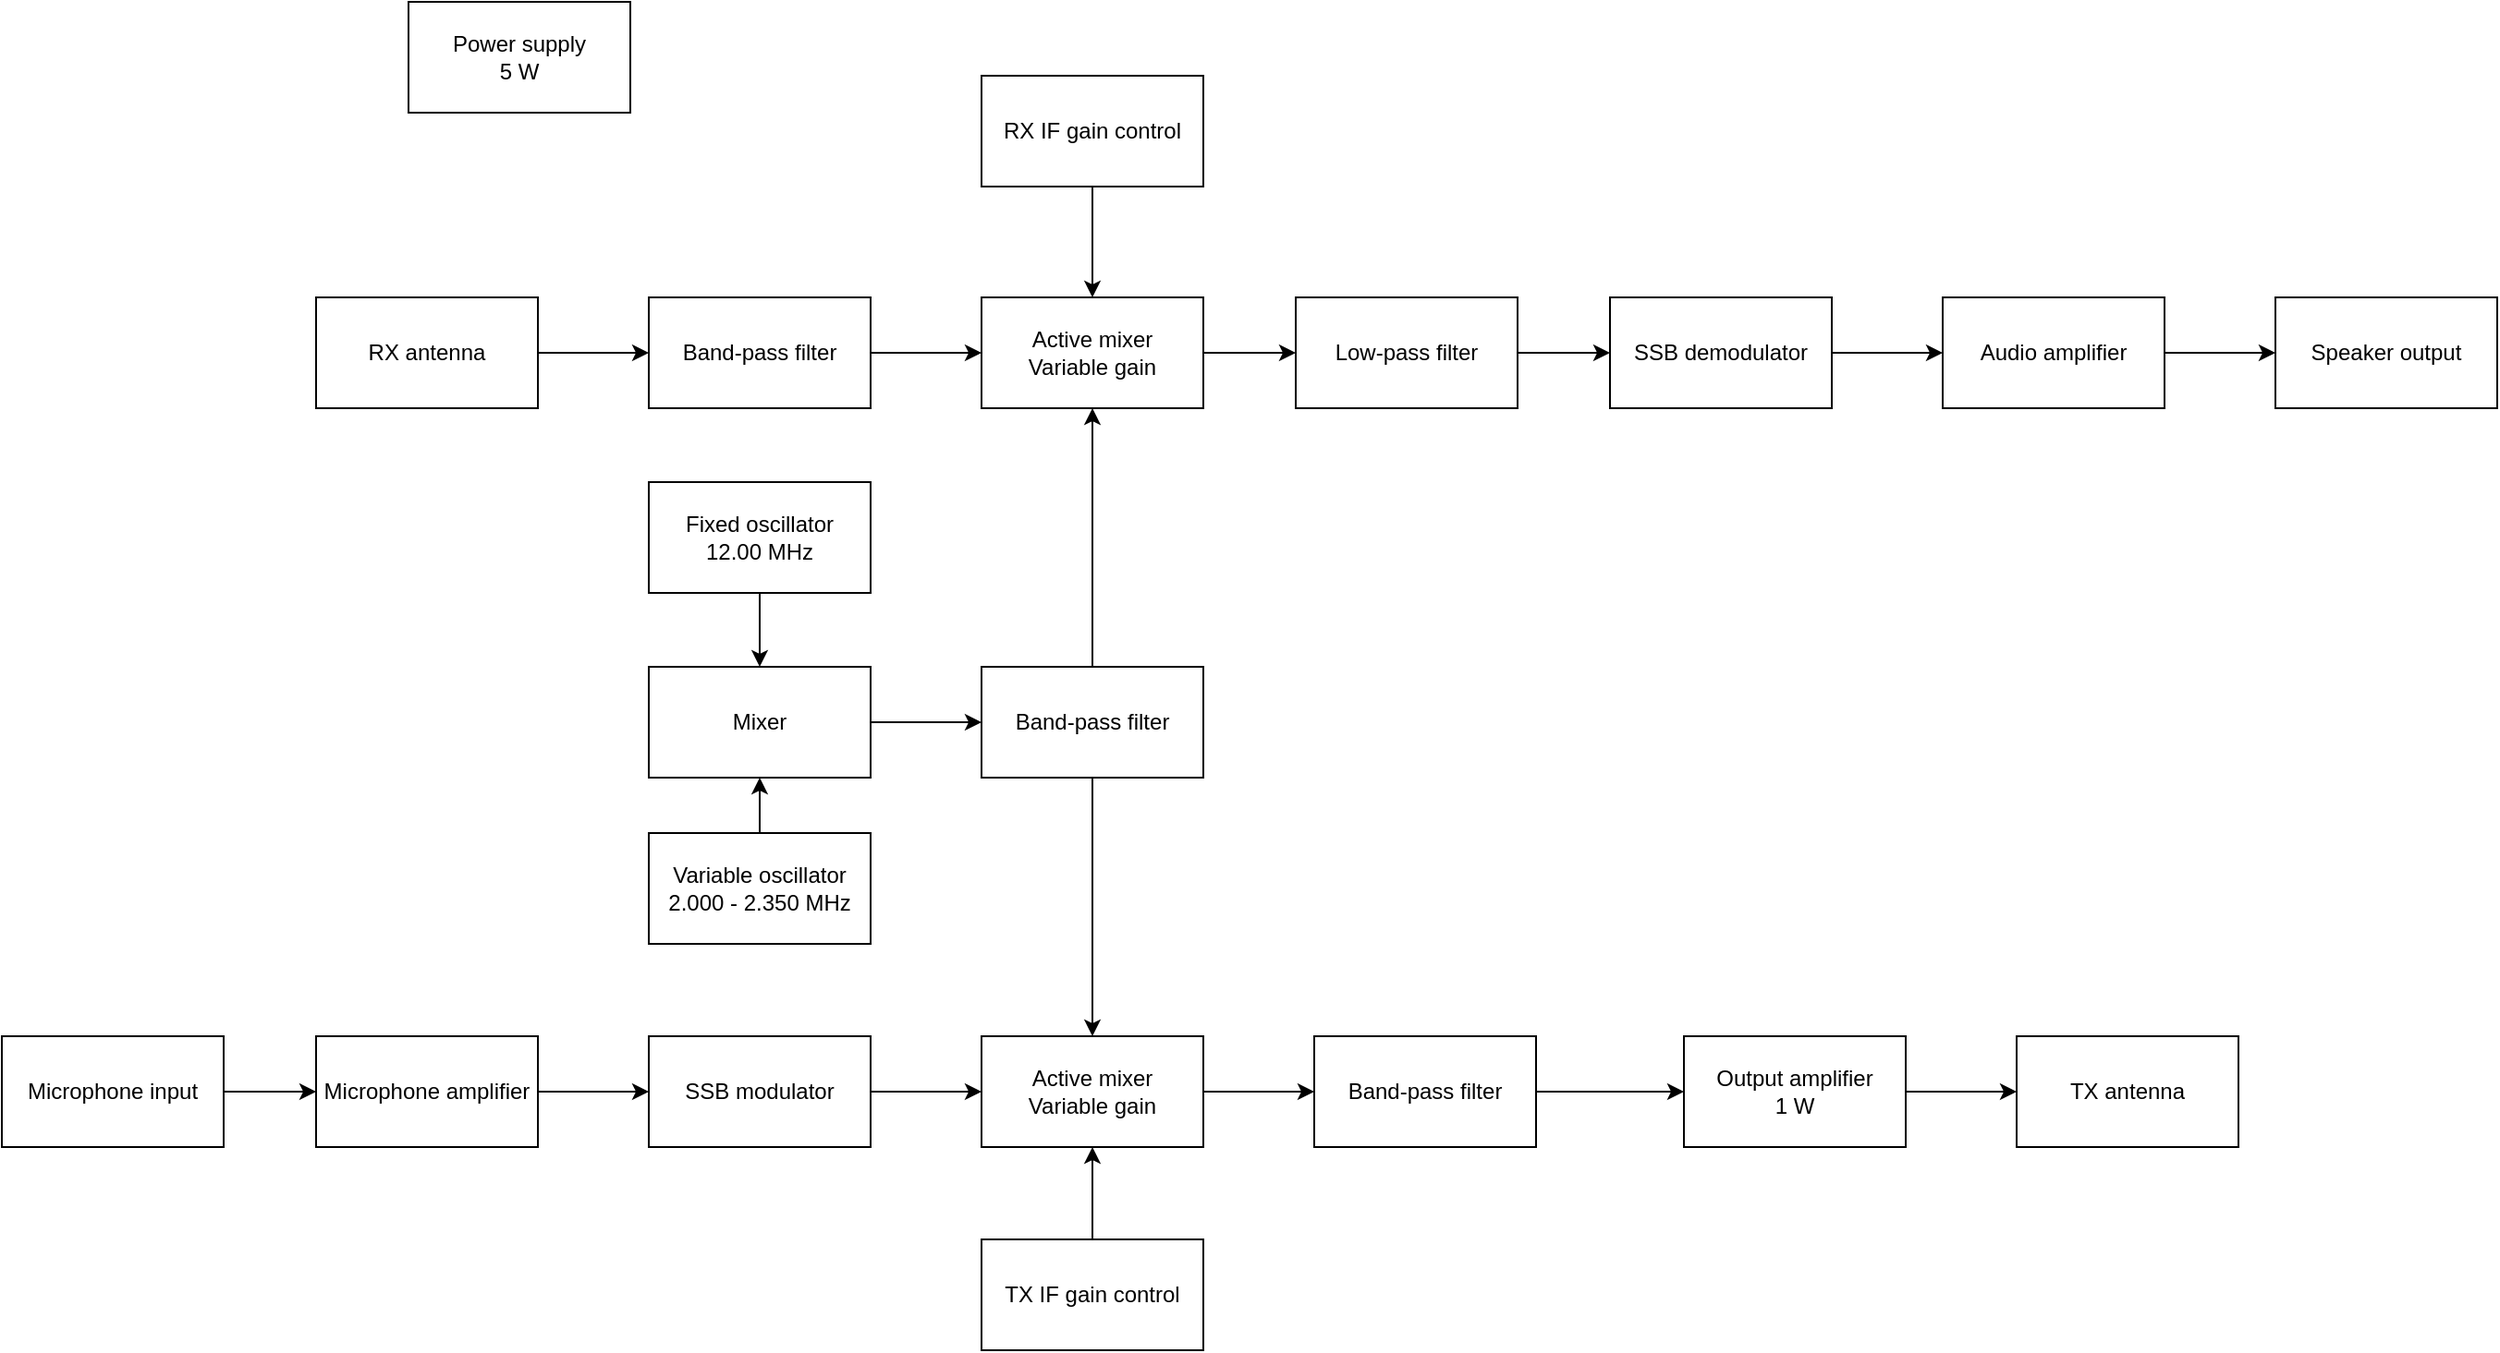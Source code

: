 <mxfile version="13.9.5" type="device" pages="5"><diagram id="sfCDTsRbuNFcMtn7tPWX" name="Overview"><mxGraphModel dx="1822" dy="819" grid="1" gridSize="10" guides="1" tooltips="1" connect="1" arrows="1" fold="1" page="0" pageScale="1" pageWidth="1169" pageHeight="827" math="0" shadow="0"><root><mxCell id="0"/><mxCell id="1" parent="0"/><mxCell id="O_bu0_T1sZlTVAPIkjn3-1" value="Power supply&lt;br&gt;5 W" style="rounded=0;whiteSpace=wrap;html=1;" parent="1" vertex="1"><mxGeometry x="200" y="200" width="120" height="60" as="geometry"/></mxCell><mxCell id="O_bu0_T1sZlTVAPIkjn3-21" style="edgeStyle=orthogonalEdgeStyle;rounded=0;orthogonalLoop=1;jettySize=auto;html=1;" parent="1" source="O_bu0_T1sZlTVAPIkjn3-2" target="O_bu0_T1sZlTVAPIkjn3-6" edge="1"><mxGeometry relative="1" as="geometry"/></mxCell><mxCell id="O_bu0_T1sZlTVAPIkjn3-2" value="Output amplifier&lt;br&gt;1 W" style="rounded=0;whiteSpace=wrap;html=1;" parent="1" vertex="1"><mxGeometry x="890" y="760" width="120" height="60" as="geometry"/></mxCell><mxCell id="O_bu0_T1sZlTVAPIkjn3-8" style="edgeStyle=orthogonalEdgeStyle;rounded=0;orthogonalLoop=1;jettySize=auto;html=1;" parent="1" source="O_bu0_T1sZlTVAPIkjn3-3" target="O_bu0_T1sZlTVAPIkjn3-4" edge="1"><mxGeometry relative="1" as="geometry"/></mxCell><mxCell id="O_bu0_T1sZlTVAPIkjn3-3" value="Band-pass filter" style="rounded=0;whiteSpace=wrap;html=1;" parent="1" vertex="1"><mxGeometry x="330" y="360" width="120" height="60" as="geometry"/></mxCell><mxCell id="O_bu0_T1sZlTVAPIkjn3-26" style="edgeStyle=orthogonalEdgeStyle;rounded=0;orthogonalLoop=1;jettySize=auto;html=1;" parent="1" source="O_bu0_T1sZlTVAPIkjn3-4" target="O_bu0_T1sZlTVAPIkjn3-25" edge="1"><mxGeometry relative="1" as="geometry"/></mxCell><mxCell id="O_bu0_T1sZlTVAPIkjn3-4" value="Active mixer&lt;br&gt;Variable gain" style="rounded=0;whiteSpace=wrap;html=1;" parent="1" vertex="1"><mxGeometry x="510" y="360" width="120" height="60" as="geometry"/></mxCell><mxCell id="O_bu0_T1sZlTVAPIkjn3-7" style="edgeStyle=orthogonalEdgeStyle;rounded=0;orthogonalLoop=1;jettySize=auto;html=1;" parent="1" source="O_bu0_T1sZlTVAPIkjn3-5" target="O_bu0_T1sZlTVAPIkjn3-3" edge="1"><mxGeometry relative="1" as="geometry"/></mxCell><mxCell id="O_bu0_T1sZlTVAPIkjn3-5" value="RX antenna" style="rounded=0;whiteSpace=wrap;html=1;" parent="1" vertex="1"><mxGeometry x="150" y="360" width="120" height="60" as="geometry"/></mxCell><mxCell id="O_bu0_T1sZlTVAPIkjn3-6" value="TX antenna" style="rounded=0;whiteSpace=wrap;html=1;" parent="1" vertex="1"><mxGeometry x="1070" y="760" width="120" height="60" as="geometry"/></mxCell><mxCell id="O_bu0_T1sZlTVAPIkjn3-12" style="edgeStyle=orthogonalEdgeStyle;rounded=0;orthogonalLoop=1;jettySize=auto;html=1;" parent="1" source="O_bu0_T1sZlTVAPIkjn3-9" target="O_bu0_T1sZlTVAPIkjn3-11" edge="1"><mxGeometry relative="1" as="geometry"/></mxCell><mxCell id="O_bu0_T1sZlTVAPIkjn3-9" value="Fixed oscillator&lt;br&gt;12.00 MHz" style="rounded=0;whiteSpace=wrap;html=1;" parent="1" vertex="1"><mxGeometry x="330" y="460" width="120" height="60" as="geometry"/></mxCell><mxCell id="O_bu0_T1sZlTVAPIkjn3-13" style="edgeStyle=orthogonalEdgeStyle;rounded=0;orthogonalLoop=1;jettySize=auto;html=1;" parent="1" source="O_bu0_T1sZlTVAPIkjn3-10" target="O_bu0_T1sZlTVAPIkjn3-11" edge="1"><mxGeometry relative="1" as="geometry"/></mxCell><mxCell id="O_bu0_T1sZlTVAPIkjn3-10" value="Variable oscillator&lt;br&gt;2.000 - 2.350 MHz" style="rounded=0;whiteSpace=wrap;html=1;" parent="1" vertex="1"><mxGeometry x="330" y="650" width="120" height="60" as="geometry"/></mxCell><mxCell id="O_bu0_T1sZlTVAPIkjn3-15" style="edgeStyle=orthogonalEdgeStyle;rounded=0;orthogonalLoop=1;jettySize=auto;html=1;" parent="1" source="O_bu0_T1sZlTVAPIkjn3-11" target="O_bu0_T1sZlTVAPIkjn3-14" edge="1"><mxGeometry relative="1" as="geometry"/></mxCell><mxCell id="O_bu0_T1sZlTVAPIkjn3-11" value="Mixer" style="rounded=0;whiteSpace=wrap;html=1;" parent="1" vertex="1"><mxGeometry x="330" y="560" width="120" height="60" as="geometry"/></mxCell><mxCell id="O_bu0_T1sZlTVAPIkjn3-16" style="edgeStyle=orthogonalEdgeStyle;rounded=0;orthogonalLoop=1;jettySize=auto;html=1;" parent="1" source="O_bu0_T1sZlTVAPIkjn3-14" target="O_bu0_T1sZlTVAPIkjn3-4" edge="1"><mxGeometry relative="1" as="geometry"/></mxCell><mxCell id="O_bu0_T1sZlTVAPIkjn3-20" style="edgeStyle=orthogonalEdgeStyle;rounded=0;orthogonalLoop=1;jettySize=auto;html=1;" parent="1" source="O_bu0_T1sZlTVAPIkjn3-14" target="O_bu0_T1sZlTVAPIkjn3-19" edge="1"><mxGeometry relative="1" as="geometry"/></mxCell><mxCell id="O_bu0_T1sZlTVAPIkjn3-14" value="Band-pass filter" style="rounded=0;whiteSpace=wrap;html=1;" parent="1" vertex="1"><mxGeometry x="510" y="560" width="120" height="60" as="geometry"/></mxCell><mxCell id="O_bu0_T1sZlTVAPIkjn3-18" style="edgeStyle=orthogonalEdgeStyle;rounded=0;orthogonalLoop=1;jettySize=auto;html=1;" parent="1" source="O_bu0_T1sZlTVAPIkjn3-17" target="O_bu0_T1sZlTVAPIkjn3-4" edge="1"><mxGeometry relative="1" as="geometry"/></mxCell><mxCell id="O_bu0_T1sZlTVAPIkjn3-17" value="RX IF gain control" style="rounded=0;whiteSpace=wrap;html=1;" parent="1" vertex="1"><mxGeometry x="510" y="240" width="120" height="60" as="geometry"/></mxCell><mxCell id="O_bu0_T1sZlTVAPIkjn3-37" style="edgeStyle=orthogonalEdgeStyle;rounded=0;orthogonalLoop=1;jettySize=auto;html=1;" parent="1" source="O_bu0_T1sZlTVAPIkjn3-19" target="O_bu0_T1sZlTVAPIkjn3-24" edge="1"><mxGeometry relative="1" as="geometry"/></mxCell><mxCell id="O_bu0_T1sZlTVAPIkjn3-19" value="Active mixer&lt;br&gt;Variable gain" style="rounded=0;whiteSpace=wrap;html=1;" parent="1" vertex="1"><mxGeometry x="510" y="760" width="120" height="60" as="geometry"/></mxCell><mxCell id="O_bu0_T1sZlTVAPIkjn3-23" style="edgeStyle=orthogonalEdgeStyle;rounded=0;orthogonalLoop=1;jettySize=auto;html=1;" parent="1" source="O_bu0_T1sZlTVAPIkjn3-22" target="O_bu0_T1sZlTVAPIkjn3-19" edge="1"><mxGeometry relative="1" as="geometry"/></mxCell><mxCell id="O_bu0_T1sZlTVAPIkjn3-22" value="TX IF gain control" style="rounded=0;whiteSpace=wrap;html=1;" parent="1" vertex="1"><mxGeometry x="510" y="870" width="120" height="60" as="geometry"/></mxCell><mxCell id="O_bu0_T1sZlTVAPIkjn3-38" style="edgeStyle=orthogonalEdgeStyle;rounded=0;orthogonalLoop=1;jettySize=auto;html=1;" parent="1" source="O_bu0_T1sZlTVAPIkjn3-24" target="O_bu0_T1sZlTVAPIkjn3-2" edge="1"><mxGeometry relative="1" as="geometry"/></mxCell><mxCell id="O_bu0_T1sZlTVAPIkjn3-24" value="Band-pass filter" style="rounded=0;whiteSpace=wrap;html=1;" parent="1" vertex="1"><mxGeometry x="690" y="760" width="120" height="60" as="geometry"/></mxCell><mxCell id="O_bu0_T1sZlTVAPIkjn3-28" style="edgeStyle=orthogonalEdgeStyle;rounded=0;orthogonalLoop=1;jettySize=auto;html=1;" parent="1" source="O_bu0_T1sZlTVAPIkjn3-25" target="O_bu0_T1sZlTVAPIkjn3-27" edge="1"><mxGeometry relative="1" as="geometry"/></mxCell><mxCell id="O_bu0_T1sZlTVAPIkjn3-25" value="Low-pass filter" style="rounded=0;whiteSpace=wrap;html=1;" parent="1" vertex="1"><mxGeometry x="680" y="360" width="120" height="60" as="geometry"/></mxCell><mxCell id="O_bu0_T1sZlTVAPIkjn3-30" style="edgeStyle=orthogonalEdgeStyle;rounded=0;orthogonalLoop=1;jettySize=auto;html=1;" parent="1" source="O_bu0_T1sZlTVAPIkjn3-27" target="O_bu0_T1sZlTVAPIkjn3-29" edge="1"><mxGeometry relative="1" as="geometry"/></mxCell><mxCell id="O_bu0_T1sZlTVAPIkjn3-27" value="SSB demodulator" style="rounded=0;whiteSpace=wrap;html=1;" parent="1" vertex="1"><mxGeometry x="850" y="360" width="120" height="60" as="geometry"/></mxCell><mxCell id="O_bu0_T1sZlTVAPIkjn3-32" style="edgeStyle=orthogonalEdgeStyle;rounded=0;orthogonalLoop=1;jettySize=auto;html=1;" parent="1" source="O_bu0_T1sZlTVAPIkjn3-29" target="O_bu0_T1sZlTVAPIkjn3-31" edge="1"><mxGeometry relative="1" as="geometry"/></mxCell><mxCell id="O_bu0_T1sZlTVAPIkjn3-29" value="Audio amplifier" style="rounded=0;whiteSpace=wrap;html=1;" parent="1" vertex="1"><mxGeometry x="1030" y="360" width="120" height="60" as="geometry"/></mxCell><mxCell id="O_bu0_T1sZlTVAPIkjn3-31" value="Speaker output" style="rounded=0;whiteSpace=wrap;html=1;" parent="1" vertex="1"><mxGeometry x="1210" y="360" width="120" height="60" as="geometry"/></mxCell><mxCell id="O_bu0_T1sZlTVAPIkjn3-39" style="edgeStyle=orthogonalEdgeStyle;rounded=0;orthogonalLoop=1;jettySize=auto;html=1;" parent="1" source="O_bu0_T1sZlTVAPIkjn3-33" target="O_bu0_T1sZlTVAPIkjn3-34" edge="1"><mxGeometry relative="1" as="geometry"/></mxCell><mxCell id="O_bu0_T1sZlTVAPIkjn3-33" value="Microphone input" style="rounded=0;whiteSpace=wrap;html=1;" parent="1" vertex="1"><mxGeometry x="-20" y="760" width="120" height="60" as="geometry"/></mxCell><mxCell id="O_bu0_T1sZlTVAPIkjn3-40" style="edgeStyle=orthogonalEdgeStyle;rounded=0;orthogonalLoop=1;jettySize=auto;html=1;" parent="1" source="O_bu0_T1sZlTVAPIkjn3-34" target="O_bu0_T1sZlTVAPIkjn3-35" edge="1"><mxGeometry relative="1" as="geometry"/></mxCell><mxCell id="O_bu0_T1sZlTVAPIkjn3-34" value="Microphone amplifier" style="rounded=0;whiteSpace=wrap;html=1;" parent="1" vertex="1"><mxGeometry x="150" y="760" width="120" height="60" as="geometry"/></mxCell><mxCell id="O_bu0_T1sZlTVAPIkjn3-36" style="edgeStyle=orthogonalEdgeStyle;rounded=0;orthogonalLoop=1;jettySize=auto;html=1;" parent="1" source="O_bu0_T1sZlTVAPIkjn3-35" target="O_bu0_T1sZlTVAPIkjn3-19" edge="1"><mxGeometry relative="1" as="geometry"/></mxCell><mxCell id="O_bu0_T1sZlTVAPIkjn3-35" value="SSB modulator" style="rounded=0;whiteSpace=wrap;html=1;" parent="1" vertex="1"><mxGeometry x="330" y="760" width="120" height="60" as="geometry"/></mxCell></root></mxGraphModel></diagram><diagram id="Z-Up4iaFKCIx91FOsPKQ" name="IQ SSB"><mxGraphModel dx="1822" dy="819" grid="1" gridSize="10" guides="1" tooltips="1" connect="1" arrows="1" fold="1" page="0" pageScale="1" pageWidth="1169" pageHeight="827" math="0" shadow="0"><root><mxCell id="MgpVmc3bfbl5iUXr15FY-0"/><mxCell id="MgpVmc3bfbl5iUXr15FY-1" parent="MgpVmc3bfbl5iUXr15FY-0"/><mxCell id="MgpVmc3bfbl5iUXr15FY-2" value="Power supply&lt;br&gt;5 W" style="rounded=0;whiteSpace=wrap;html=1;" vertex="1" parent="MgpVmc3bfbl5iUXr15FY-1"><mxGeometry x="200" y="200" width="120" height="60" as="geometry"/></mxCell><mxCell id="MgpVmc3bfbl5iUXr15FY-3" style="edgeStyle=orthogonalEdgeStyle;rounded=0;orthogonalLoop=1;jettySize=auto;html=1;" edge="1" parent="MgpVmc3bfbl5iUXr15FY-1" source="MgpVmc3bfbl5iUXr15FY-4" target="MgpVmc3bfbl5iUXr15FY-11"><mxGeometry relative="1" as="geometry"/></mxCell><mxCell id="MgpVmc3bfbl5iUXr15FY-4" value="Output amplifier&lt;br&gt;1 W" style="rounded=0;whiteSpace=wrap;html=1;" vertex="1" parent="MgpVmc3bfbl5iUXr15FY-1"><mxGeometry x="890" y="760" width="120" height="60" as="geometry"/></mxCell><mxCell id="MgpVmc3bfbl5iUXr15FY-5" style="edgeStyle=orthogonalEdgeStyle;rounded=0;orthogonalLoop=1;jettySize=auto;html=1;" edge="1" parent="MgpVmc3bfbl5iUXr15FY-1" source="MgpVmc3bfbl5iUXr15FY-6" target="MgpVmc3bfbl5iUXr15FY-8"><mxGeometry relative="1" as="geometry"/></mxCell><mxCell id="MgpVmc3bfbl5iUXr15FY-6" value="Band-pass filter" style="rounded=0;whiteSpace=wrap;html=1;" vertex="1" parent="MgpVmc3bfbl5iUXr15FY-1"><mxGeometry x="330" y="360" width="120" height="60" as="geometry"/></mxCell><mxCell id="MgpVmc3bfbl5iUXr15FY-46" style="edgeStyle=orthogonalEdgeStyle;rounded=0;orthogonalLoop=1;jettySize=auto;html=1;exitX=1;exitY=0.25;exitDx=0;exitDy=0;strokeColor=#FF0000;" edge="1" parent="MgpVmc3bfbl5iUXr15FY-1" source="MgpVmc3bfbl5iUXr15FY-8" target="MgpVmc3bfbl5iUXr15FY-30"><mxGeometry relative="1" as="geometry"/></mxCell><mxCell id="MgpVmc3bfbl5iUXr15FY-47" style="edgeStyle=orthogonalEdgeStyle;rounded=0;orthogonalLoop=1;jettySize=auto;html=1;exitX=1;exitY=0.75;exitDx=0;exitDy=0;strokeColor=#0000FF;" edge="1" parent="MgpVmc3bfbl5iUXr15FY-1" source="MgpVmc3bfbl5iUXr15FY-8" target="MgpVmc3bfbl5iUXr15FY-48"><mxGeometry relative="1" as="geometry"><mxPoint x="680" y="405" as="targetPoint"/></mxGeometry></mxCell><mxCell id="MgpVmc3bfbl5iUXr15FY-8" value="IQ mixer&lt;br&gt;Variable gain" style="rounded=0;whiteSpace=wrap;html=1;" vertex="1" parent="MgpVmc3bfbl5iUXr15FY-1"><mxGeometry x="510" y="360" width="120" height="60" as="geometry"/></mxCell><mxCell id="MgpVmc3bfbl5iUXr15FY-9" style="edgeStyle=orthogonalEdgeStyle;rounded=0;orthogonalLoop=1;jettySize=auto;html=1;" edge="1" parent="MgpVmc3bfbl5iUXr15FY-1" source="MgpVmc3bfbl5iUXr15FY-10" target="MgpVmc3bfbl5iUXr15FY-6"><mxGeometry relative="1" as="geometry"/></mxCell><mxCell id="MgpVmc3bfbl5iUXr15FY-10" value="RX antenna" style="rounded=1;whiteSpace=wrap;html=1;" vertex="1" parent="MgpVmc3bfbl5iUXr15FY-1"><mxGeometry x="150" y="360" width="120" height="60" as="geometry"/></mxCell><mxCell id="MgpVmc3bfbl5iUXr15FY-11" value="TX antenna" style="rounded=1;whiteSpace=wrap;html=1;" vertex="1" parent="MgpVmc3bfbl5iUXr15FY-1"><mxGeometry x="1070" y="760" width="120" height="60" as="geometry"/></mxCell><mxCell id="MgpVmc3bfbl5iUXr15FY-12" style="edgeStyle=orthogonalEdgeStyle;rounded=0;orthogonalLoop=1;jettySize=auto;html=1;" edge="1" parent="MgpVmc3bfbl5iUXr15FY-1" source="MgpVmc3bfbl5iUXr15FY-13" target="MgpVmc3bfbl5iUXr15FY-17"><mxGeometry relative="1" as="geometry"/></mxCell><mxCell id="MgpVmc3bfbl5iUXr15FY-13" value="Fixed oscillator&lt;br&gt;12.00 MHz" style="rounded=0;whiteSpace=wrap;html=1;" vertex="1" parent="MgpVmc3bfbl5iUXr15FY-1"><mxGeometry x="330" y="460" width="120" height="60" as="geometry"/></mxCell><mxCell id="MgpVmc3bfbl5iUXr15FY-14" style="edgeStyle=orthogonalEdgeStyle;rounded=0;orthogonalLoop=1;jettySize=auto;html=1;" edge="1" parent="MgpVmc3bfbl5iUXr15FY-1" source="MgpVmc3bfbl5iUXr15FY-15" target="MgpVmc3bfbl5iUXr15FY-17"><mxGeometry relative="1" as="geometry"/></mxCell><mxCell id="MgpVmc3bfbl5iUXr15FY-15" value="Variable oscillator&lt;br&gt;2.000 - 2.350 MHz" style="rounded=0;whiteSpace=wrap;html=1;" vertex="1" parent="MgpVmc3bfbl5iUXr15FY-1"><mxGeometry x="330" y="650" width="120" height="60" as="geometry"/></mxCell><mxCell id="MgpVmc3bfbl5iUXr15FY-16" style="edgeStyle=orthogonalEdgeStyle;rounded=0;orthogonalLoop=1;jettySize=auto;html=1;exitX=1;exitY=0.25;exitDx=0;exitDy=0;entryX=0.25;entryY=1;entryDx=0;entryDy=0;strokeColor=#FF0000;" edge="1" parent="MgpVmc3bfbl5iUXr15FY-1" source="MgpVmc3bfbl5iUXr15FY-17" target="MgpVmc3bfbl5iUXr15FY-8"><mxGeometry relative="1" as="geometry"><mxPoint x="510" y="575" as="targetPoint"/></mxGeometry></mxCell><mxCell id="MgpVmc3bfbl5iUXr15FY-43" style="edgeStyle=orthogonalEdgeStyle;rounded=0;orthogonalLoop=1;jettySize=auto;html=1;exitX=1;exitY=0.75;exitDx=0;exitDy=0;entryX=0.75;entryY=1;entryDx=0;entryDy=0;strokeColor=#0000FF;" edge="1" parent="MgpVmc3bfbl5iUXr15FY-1" source="MgpVmc3bfbl5iUXr15FY-17" target="MgpVmc3bfbl5iUXr15FY-8"><mxGeometry relative="1" as="geometry"><mxPoint x="510" y="605" as="targetPoint"/></mxGeometry></mxCell><mxCell id="MgpVmc3bfbl5iUXr15FY-44" style="edgeStyle=orthogonalEdgeStyle;rounded=0;orthogonalLoop=1;jettySize=auto;html=1;entryX=0.75;entryY=0;entryDx=0;entryDy=0;exitX=1;exitY=0.75;exitDx=0;exitDy=0;strokeColor=#0000FF;" edge="1" parent="MgpVmc3bfbl5iUXr15FY-1" source="MgpVmc3bfbl5iUXr15FY-17" target="MgpVmc3bfbl5iUXr15FY-24"><mxGeometry relative="1" as="geometry"/></mxCell><mxCell id="MgpVmc3bfbl5iUXr15FY-45" style="edgeStyle=orthogonalEdgeStyle;rounded=0;orthogonalLoop=1;jettySize=auto;html=1;entryX=0.25;entryY=0;entryDx=0;entryDy=0;exitX=1;exitY=0.25;exitDx=0;exitDy=0;strokeColor=#FF0000;" edge="1" parent="MgpVmc3bfbl5iUXr15FY-1" source="MgpVmc3bfbl5iUXr15FY-17" target="MgpVmc3bfbl5iUXr15FY-24"><mxGeometry relative="1" as="geometry"/></mxCell><mxCell id="MgpVmc3bfbl5iUXr15FY-17" value="IQ mixer" style="rounded=0;whiteSpace=wrap;html=1;" vertex="1" parent="MgpVmc3bfbl5iUXr15FY-1"><mxGeometry x="330" y="560" width="120" height="60" as="geometry"/></mxCell><mxCell id="MgpVmc3bfbl5iUXr15FY-21" style="edgeStyle=orthogonalEdgeStyle;rounded=0;orthogonalLoop=1;jettySize=auto;html=1;" edge="1" parent="MgpVmc3bfbl5iUXr15FY-1" source="MgpVmc3bfbl5iUXr15FY-22" target="MgpVmc3bfbl5iUXr15FY-8"><mxGeometry relative="1" as="geometry"/></mxCell><mxCell id="MgpVmc3bfbl5iUXr15FY-22" value="RX IF gain control" style="rounded=0;whiteSpace=wrap;html=1;" vertex="1" parent="MgpVmc3bfbl5iUXr15FY-1"><mxGeometry x="510" y="240" width="120" height="60" as="geometry"/></mxCell><mxCell id="MgpVmc3bfbl5iUXr15FY-23" style="edgeStyle=orthogonalEdgeStyle;rounded=0;orthogonalLoop=1;jettySize=auto;html=1;" edge="1" parent="MgpVmc3bfbl5iUXr15FY-1" source="MgpVmc3bfbl5iUXr15FY-24" target="MgpVmc3bfbl5iUXr15FY-28"><mxGeometry relative="1" as="geometry"/></mxCell><mxCell id="MgpVmc3bfbl5iUXr15FY-24" value="IQ mixer&lt;br&gt;Variable gain" style="rounded=0;whiteSpace=wrap;html=1;" vertex="1" parent="MgpVmc3bfbl5iUXr15FY-1"><mxGeometry x="510" y="760" width="120" height="60" as="geometry"/></mxCell><mxCell id="MgpVmc3bfbl5iUXr15FY-25" style="edgeStyle=orthogonalEdgeStyle;rounded=0;orthogonalLoop=1;jettySize=auto;html=1;" edge="1" parent="MgpVmc3bfbl5iUXr15FY-1" source="MgpVmc3bfbl5iUXr15FY-26" target="MgpVmc3bfbl5iUXr15FY-24"><mxGeometry relative="1" as="geometry"/></mxCell><mxCell id="MgpVmc3bfbl5iUXr15FY-26" value="TX IF gain control" style="rounded=0;whiteSpace=wrap;html=1;" vertex="1" parent="MgpVmc3bfbl5iUXr15FY-1"><mxGeometry x="510" y="870" width="120" height="60" as="geometry"/></mxCell><mxCell id="MgpVmc3bfbl5iUXr15FY-27" style="edgeStyle=orthogonalEdgeStyle;rounded=0;orthogonalLoop=1;jettySize=auto;html=1;" edge="1" parent="MgpVmc3bfbl5iUXr15FY-1" source="MgpVmc3bfbl5iUXr15FY-28" target="MgpVmc3bfbl5iUXr15FY-4"><mxGeometry relative="1" as="geometry"/></mxCell><mxCell id="MgpVmc3bfbl5iUXr15FY-28" value="Band-pass filter" style="rounded=0;whiteSpace=wrap;html=1;" vertex="1" parent="MgpVmc3bfbl5iUXr15FY-1"><mxGeometry x="690" y="760" width="120" height="60" as="geometry"/></mxCell><mxCell id="MgpVmc3bfbl5iUXr15FY-49" style="edgeStyle=orthogonalEdgeStyle;rounded=0;orthogonalLoop=1;jettySize=auto;html=1;exitX=1;exitY=0.5;exitDx=0;exitDy=0;entryX=0;entryY=0.25;entryDx=0;entryDy=0;strokeColor=#FF0000;" edge="1" parent="MgpVmc3bfbl5iUXr15FY-1" source="MgpVmc3bfbl5iUXr15FY-30" target="MgpVmc3bfbl5iUXr15FY-32"><mxGeometry relative="1" as="geometry"/></mxCell><mxCell id="MgpVmc3bfbl5iUXr15FY-30" value="Low-pass filter" style="rounded=0;whiteSpace=wrap;html=1;" vertex="1" parent="MgpVmc3bfbl5iUXr15FY-1"><mxGeometry x="680" y="360" width="120" height="30" as="geometry"/></mxCell><mxCell id="MgpVmc3bfbl5iUXr15FY-31" style="edgeStyle=orthogonalEdgeStyle;rounded=0;orthogonalLoop=1;jettySize=auto;html=1;" edge="1" parent="MgpVmc3bfbl5iUXr15FY-1" source="MgpVmc3bfbl5iUXr15FY-32" target="MgpVmc3bfbl5iUXr15FY-34"><mxGeometry relative="1" as="geometry"/></mxCell><mxCell id="MgpVmc3bfbl5iUXr15FY-32" value="SSB demodulator" style="rounded=0;whiteSpace=wrap;html=1;" vertex="1" parent="MgpVmc3bfbl5iUXr15FY-1"><mxGeometry x="850" y="360" width="120" height="60" as="geometry"/></mxCell><mxCell id="MgpVmc3bfbl5iUXr15FY-33" style="edgeStyle=orthogonalEdgeStyle;rounded=0;orthogonalLoop=1;jettySize=auto;html=1;" edge="1" parent="MgpVmc3bfbl5iUXr15FY-1" source="MgpVmc3bfbl5iUXr15FY-34" target="MgpVmc3bfbl5iUXr15FY-35"><mxGeometry relative="1" as="geometry"/></mxCell><mxCell id="MgpVmc3bfbl5iUXr15FY-34" value="Audio amplifier&lt;br&gt;Class D" style="rounded=0;whiteSpace=wrap;html=1;" vertex="1" parent="MgpVmc3bfbl5iUXr15FY-1"><mxGeometry x="1030" y="360" width="120" height="60" as="geometry"/></mxCell><mxCell id="MgpVmc3bfbl5iUXr15FY-35" value="Speaker output" style="rounded=1;whiteSpace=wrap;html=1;" vertex="1" parent="MgpVmc3bfbl5iUXr15FY-1"><mxGeometry x="1210" y="360" width="120" height="60" as="geometry"/></mxCell><mxCell id="MgpVmc3bfbl5iUXr15FY-36" style="edgeStyle=orthogonalEdgeStyle;rounded=0;orthogonalLoop=1;jettySize=auto;html=1;" edge="1" parent="MgpVmc3bfbl5iUXr15FY-1" source="MgpVmc3bfbl5iUXr15FY-37" target="MgpVmc3bfbl5iUXr15FY-39"><mxGeometry relative="1" as="geometry"/></mxCell><mxCell id="MgpVmc3bfbl5iUXr15FY-37" value="Microphone input" style="rounded=1;whiteSpace=wrap;html=1;glass=0;" vertex="1" parent="MgpVmc3bfbl5iUXr15FY-1"><mxGeometry x="-20" y="760" width="120" height="60" as="geometry"/></mxCell><mxCell id="MgpVmc3bfbl5iUXr15FY-38" style="edgeStyle=orthogonalEdgeStyle;rounded=0;orthogonalLoop=1;jettySize=auto;html=1;" edge="1" parent="MgpVmc3bfbl5iUXr15FY-1" source="MgpVmc3bfbl5iUXr15FY-39" target="MgpVmc3bfbl5iUXr15FY-41"><mxGeometry relative="1" as="geometry"/></mxCell><mxCell id="MgpVmc3bfbl5iUXr15FY-39" value="Microphone amplifier&lt;br&gt;Class A" style="rounded=0;whiteSpace=wrap;html=1;" vertex="1" parent="MgpVmc3bfbl5iUXr15FY-1"><mxGeometry x="150" y="760" width="120" height="60" as="geometry"/></mxCell><mxCell id="MgpVmc3bfbl5iUXr15FY-51" style="edgeStyle=orthogonalEdgeStyle;rounded=0;orthogonalLoop=1;jettySize=auto;html=1;exitX=1;exitY=0.25;exitDx=0;exitDy=0;entryX=0;entryY=0.25;entryDx=0;entryDy=0;strokeColor=#FF0000;" edge="1" parent="MgpVmc3bfbl5iUXr15FY-1" source="MgpVmc3bfbl5iUXr15FY-41" target="MgpVmc3bfbl5iUXr15FY-24"><mxGeometry relative="1" as="geometry"/></mxCell><mxCell id="MgpVmc3bfbl5iUXr15FY-52" style="edgeStyle=orthogonalEdgeStyle;rounded=0;orthogonalLoop=1;jettySize=auto;html=1;exitX=1;exitY=0.75;exitDx=0;exitDy=0;entryX=0;entryY=0.75;entryDx=0;entryDy=0;strokeColor=#0000FF;" edge="1" parent="MgpVmc3bfbl5iUXr15FY-1" source="MgpVmc3bfbl5iUXr15FY-41" target="MgpVmc3bfbl5iUXr15FY-24"><mxGeometry relative="1" as="geometry"/></mxCell><mxCell id="MgpVmc3bfbl5iUXr15FY-41" value="SSB modulator" style="rounded=0;whiteSpace=wrap;html=1;" vertex="1" parent="MgpVmc3bfbl5iUXr15FY-1"><mxGeometry x="330" y="760" width="120" height="60" as="geometry"/></mxCell><mxCell id="MgpVmc3bfbl5iUXr15FY-50" style="edgeStyle=orthogonalEdgeStyle;rounded=0;orthogonalLoop=1;jettySize=auto;html=1;exitX=1;exitY=0.5;exitDx=0;exitDy=0;entryX=0;entryY=0.75;entryDx=0;entryDy=0;strokeColor=#0000FF;" edge="1" parent="MgpVmc3bfbl5iUXr15FY-1" source="MgpVmc3bfbl5iUXr15FY-48" target="MgpVmc3bfbl5iUXr15FY-32"><mxGeometry relative="1" as="geometry"/></mxCell><mxCell id="MgpVmc3bfbl5iUXr15FY-48" value="Low-pass filter" style="rounded=0;whiteSpace=wrap;html=1;" vertex="1" parent="MgpVmc3bfbl5iUXr15FY-1"><mxGeometry x="680" y="390" width="120" height="30" as="geometry"/></mxCell></root></mxGraphModel></diagram><diagram id="Im4o7tKcUWb4i1NUS9E0" name="Integrated Radio"><mxGraphModel dx="2073" dy="1364" grid="1" gridSize="10" guides="1" tooltips="1" connect="1" arrows="1" fold="1" page="0" pageScale="1" pageWidth="1169" pageHeight="827" math="0" shadow="0"><root><mxCell id="QZObejGiNKOreDo3bx4f-0"/><mxCell id="QZObejGiNKOreDo3bx4f-1" parent="QZObejGiNKOreDo3bx4f-0"/><mxCell id="XmBPAIIGyeFfn9rLGSH8-0" style="edgeStyle=orthogonalEdgeStyle;rounded=0;orthogonalLoop=1;jettySize=auto;html=1;startArrow=none;startFill=0;strokeColor=#6c8ebf;fillColor=#dae8fc;" edge="1" parent="QZObejGiNKOreDo3bx4f-1" source="XmBPAIIGyeFfn9rLGSH8-1" target="XmBPAIIGyeFfn9rLGSH8-7"><mxGeometry relative="1" as="geometry"/></mxCell><mxCell id="XmBPAIIGyeFfn9rLGSH8-1" value="DAC" style="rounded=0;whiteSpace=wrap;html=1;glass=0;fillColor=#dae8fc;strokeColor=#6c8ebf;" vertex="1" parent="QZObejGiNKOreDo3bx4f-1"><mxGeometry x="840" y="440" width="120" height="60" as="geometry"/></mxCell><mxCell id="XmBPAIIGyeFfn9rLGSH8-2" style="edgeStyle=orthogonalEdgeStyle;rounded=0;orthogonalLoop=1;jettySize=auto;html=1;strokeColor=#6c8ebf;fillColor=#dae8fc;" edge="1" parent="QZObejGiNKOreDo3bx4f-1" source="XmBPAIIGyeFfn9rLGSH8-3" target="XmBPAIIGyeFfn9rLGSH8-14"><mxGeometry relative="1" as="geometry"/></mxCell><mxCell id="XmBPAIIGyeFfn9rLGSH8-3" value="ADC" style="rounded=0;whiteSpace=wrap;html=1;glass=0;fillColor=#dae8fc;strokeColor=#6c8ebf;" vertex="1" parent="QZObejGiNKOreDo3bx4f-1"><mxGeometry x="840" y="200" width="120" height="60" as="geometry"/></mxCell><mxCell id="XmBPAIIGyeFfn9rLGSH8-4" style="edgeStyle=orthogonalEdgeStyle;rounded=0;orthogonalLoop=1;jettySize=auto;html=1;startArrow=none;startFill=0;strokeColor=#6c8ebf;fillColor=#dae8fc;" edge="1" parent="QZObejGiNKOreDo3bx4f-1" source="XmBPAIIGyeFfn9rLGSH8-5" target="XmBPAIIGyeFfn9rLGSH8-3"><mxGeometry relative="1" as="geometry"/></mxCell><mxCell id="XmBPAIIGyeFfn9rLGSH8-5" value="LPF" style="rounded=0;whiteSpace=wrap;html=1;glass=0;fillColor=#dae8fc;strokeColor=#6c8ebf;" vertex="1" parent="QZObejGiNKOreDo3bx4f-1"><mxGeometry x="840" y="100" width="120" height="60" as="geometry"/></mxCell><mxCell id="XmBPAIIGyeFfn9rLGSH8-7" value="LPF" style="rounded=0;whiteSpace=wrap;html=1;glass=0;fillColor=#dae8fc;strokeColor=#6c8ebf;" vertex="1" parent="QZObejGiNKOreDo3bx4f-1"><mxGeometry x="840" y="600" width="120" height="60" as="geometry"/></mxCell><mxCell id="XmBPAIIGyeFfn9rLGSH8-8" style="edgeStyle=orthogonalEdgeStyle;rounded=0;orthogonalLoop=1;jettySize=auto;html=1;strokeColor=#6c8ebf;fillColor=#dae8fc;" edge="1" parent="QZObejGiNKOreDo3bx4f-1" source="XmBPAIIGyeFfn9rLGSH8-14" target="XmBPAIIGyeFfn9rLGSH8-1"><mxGeometry relative="1" as="geometry"/></mxCell><mxCell id="XmBPAIIGyeFfn9rLGSH8-9" style="edgeStyle=orthogonalEdgeStyle;rounded=0;orthogonalLoop=1;jettySize=auto;html=1;startArrow=none;startFill=0;strokeColor=#6c8ebf;fillColor=#dae8fc;" edge="1" parent="QZObejGiNKOreDo3bx4f-1" source="XmBPAIIGyeFfn9rLGSH8-14" target="XmBPAIIGyeFfn9rLGSH8-15"><mxGeometry relative="1" as="geometry"/></mxCell><mxCell id="XmBPAIIGyeFfn9rLGSH8-10" style="edgeStyle=orthogonalEdgeStyle;rounded=0;orthogonalLoop=1;jettySize=auto;html=1;startArrow=none;startFill=0;strokeColor=#6c8ebf;entryX=1;entryY=0.5;entryDx=0;entryDy=0;fillColor=#dae8fc;" edge="1" parent="QZObejGiNKOreDo3bx4f-1" source="XmBPAIIGyeFfn9rLGSH8-14" target="XmBPAIIGyeFfn9rLGSH8-28"><mxGeometry relative="1" as="geometry"><mxPoint x="300" y="350.0" as="targetPoint"/></mxGeometry></mxCell><mxCell id="XmBPAIIGyeFfn9rLGSH8-11" style="edgeStyle=orthogonalEdgeStyle;rounded=0;orthogonalLoop=1;jettySize=auto;html=1;startArrow=none;startFill=0;strokeColor=#6c8ebf;exitX=0;exitY=0.75;exitDx=0;exitDy=0;entryX=0.5;entryY=0;entryDx=0;entryDy=0;fillColor=#dae8fc;" edge="1" parent="QZObejGiNKOreDo3bx4f-1" source="XmBPAIIGyeFfn9rLGSH8-14" target="XmBPAIIGyeFfn9rLGSH8-43"><mxGeometry relative="1" as="geometry"><Array as="points"><mxPoint x="700" y="365"/></Array><mxPoint x="329.941" y="580.0" as="targetPoint"/></mxGeometry></mxCell><mxCell id="XmBPAIIGyeFfn9rLGSH8-12" style="edgeStyle=orthogonalEdgeStyle;rounded=0;orthogonalLoop=1;jettySize=auto;html=1;startArrow=none;startFill=0;strokeColor=#6c8ebf;exitX=0;exitY=0.25;exitDx=0;exitDy=0;entryX=0.5;entryY=1;entryDx=0;entryDy=0;fillColor=#dae8fc;" edge="1" parent="QZObejGiNKOreDo3bx4f-1" source="XmBPAIIGyeFfn9rLGSH8-14" target="XmBPAIIGyeFfn9rLGSH8-35"><mxGeometry relative="1" as="geometry"><mxPoint x="500" y="190" as="targetPoint"/></mxGeometry></mxCell><mxCell id="XmBPAIIGyeFfn9rLGSH8-13" style="edgeStyle=orthogonalEdgeStyle;rounded=0;orthogonalLoop=1;jettySize=auto;html=1;exitX=0.25;exitY=1;exitDx=0;exitDy=0;entryX=0.5;entryY=0;entryDx=0;entryDy=0;startArrow=none;startFill=0;strokeColor=#6c8ebf;fillColor=#dae8fc;" edge="1" parent="QZObejGiNKOreDo3bx4f-1" source="XmBPAIIGyeFfn9rLGSH8-14" target="XmBPAIIGyeFfn9rLGSH8-54"><mxGeometry relative="1" as="geometry"><Array as="points"><mxPoint x="870" y="410"/><mxPoint x="580" y="410"/><mxPoint x="580" y="480"/><mxPoint x="350" y="480"/></Array><mxPoint x="-170" y="580.0" as="targetPoint"/></mxGeometry></mxCell><mxCell id="XmBPAIIGyeFfn9rLGSH8-14" value="MCU" style="rounded=0;whiteSpace=wrap;html=1;glass=0;fillColor=#dae8fc;strokeColor=#6c8ebf;" vertex="1" parent="QZObejGiNKOreDo3bx4f-1"><mxGeometry x="840" y="320" width="120" height="60" as="geometry"/></mxCell><mxCell id="XmBPAIIGyeFfn9rLGSH8-15" value="USB" style="rounded=0;whiteSpace=wrap;html=1;glass=0;fillColor=#dae8fc;strokeColor=#6c8ebf;" vertex="1" parent="QZObejGiNKOreDo3bx4f-1"><mxGeometry x="1000" y="320" width="120" height="60" as="geometry"/></mxCell><mxCell id="XmBPAIIGyeFfn9rLGSH8-17" value="" style="group;fillColor=#f8cecc;strokeColor=#b85450;" vertex="1" connectable="0" parent="QZObejGiNKOreDo3bx4f-1"><mxGeometry x="40" y="100" width="160" height="60" as="geometry"/></mxCell><mxCell id="XmBPAIIGyeFfn9rLGSH8-18" value="RX Antenna" style="rounded=0;whiteSpace=wrap;html=1;glass=0;fillColor=#f8cecc;strokeColor=#b85450;" vertex="1" parent="XmBPAIIGyeFfn9rLGSH8-17"><mxGeometry width="120" height="60" as="geometry"/></mxCell><mxCell id="XmBPAIIGyeFfn9rLGSH8-19" value="SMA" style="rounded=1;whiteSpace=wrap;html=1;glass=0;fillColor=#f8cecc;strokeColor=#b85450;" vertex="1" parent="XmBPAIIGyeFfn9rLGSH8-17"><mxGeometry x="120" width="40" height="60" as="geometry"/></mxCell><mxCell id="XmBPAIIGyeFfn9rLGSH8-32" style="edgeStyle=orthogonalEdgeStyle;rounded=0;orthogonalLoop=1;jettySize=auto;html=1;startArrow=none;startFill=0;strokeColor=#6c8ebf;fillColor=#dae8fc;" edge="1" parent="QZObejGiNKOreDo3bx4f-1" source="XmBPAIIGyeFfn9rLGSH8-35" target="XmBPAIIGyeFfn9rLGSH8-5"><mxGeometry relative="1" as="geometry"><mxPoint x="800.0" y="130" as="sourcePoint"/></mxGeometry></mxCell><mxCell id="XmBPAIIGyeFfn9rLGSH8-39" style="edgeStyle=orthogonalEdgeStyle;rounded=0;orthogonalLoop=1;jettySize=auto;html=1;startArrow=none;startFill=0;strokeColor=#6c8ebf;entryX=0;entryY=0.25;entryDx=0;entryDy=0;fillColor=#dae8fc;" edge="1" parent="QZObejGiNKOreDo3bx4f-1" source="XmBPAIIGyeFfn9rLGSH8-21" target="XmBPAIIGyeFfn9rLGSH8-35"><mxGeometry relative="1" as="geometry"><mxPoint x="310" y="130" as="sourcePoint"/><mxPoint x="400.0" y="115.059" as="targetPoint"/></mxGeometry></mxCell><mxCell id="XmBPAIIGyeFfn9rLGSH8-40" style="edgeStyle=orthogonalEdgeStyle;rounded=0;orthogonalLoop=1;jettySize=auto;html=1;startArrow=none;startFill=0;strokeColor=#6c8ebf;entryX=0;entryY=0.75;entryDx=0;entryDy=0;exitX=1;exitY=0.25;exitDx=0;exitDy=0;fillColor=#dae8fc;" edge="1" parent="QZObejGiNKOreDo3bx4f-1" source="XmBPAIIGyeFfn9rLGSH8-28" target="XmBPAIIGyeFfn9rLGSH8-35"><mxGeometry relative="1" as="geometry"><Array as="points"><mxPoint x="600" y="305"/><mxPoint x="600" y="145"/></Array><mxPoint x="300" y="290.0" as="sourcePoint"/><mxPoint x="400.0" y="145.059" as="targetPoint"/></mxGeometry></mxCell><mxCell id="XmBPAIIGyeFfn9rLGSH8-47" style="edgeStyle=orthogonalEdgeStyle;rounded=0;orthogonalLoop=1;jettySize=auto;html=1;startArrow=none;startFill=0;strokeColor=#6c8ebf;entryX=1;entryY=0.25;entryDx=0;entryDy=0;exitX=1;exitY=0.75;exitDx=0;exitDy=0;fillColor=#dae8fc;" edge="1" parent="QZObejGiNKOreDo3bx4f-1" source="XmBPAIIGyeFfn9rLGSH8-28" target="XmBPAIIGyeFfn9rLGSH8-43"><mxGeometry relative="1" as="geometry"><Array as="points"><mxPoint x="470" y="395"/><mxPoint x="470" y="550"/><mxPoint x="800" y="550"/><mxPoint x="800" y="615"/></Array><mxPoint x="300" y="410.0" as="sourcePoint"/><mxPoint x="430.0" y="624.941" as="targetPoint"/></mxGeometry></mxCell><mxCell id="XmBPAIIGyeFfn9rLGSH8-58" style="edgeStyle=orthogonalEdgeStyle;rounded=0;orthogonalLoop=1;jettySize=auto;html=1;startArrow=none;startFill=0;strokeColor=#6c8ebf;fillColor=#dae8fc;" edge="1" parent="QZObejGiNKOreDo3bx4f-1" source="XmBPAIIGyeFfn9rLGSH8-43" target="XmBPAIIGyeFfn9rLGSH8-49"><mxGeometry relative="1" as="geometry"><mxPoint x="600.0" y="630.0" as="sourcePoint"/><mxPoint x="560.0" y="630.0" as="targetPoint"/></mxGeometry></mxCell><mxCell id="XmBPAIIGyeFfn9rLGSH8-59" style="edgeStyle=orthogonalEdgeStyle;rounded=0;orthogonalLoop=1;jettySize=auto;html=1;startArrow=none;startFill=0;strokeColor=#6c8ebf;fillColor=#dae8fc;" edge="1" parent="QZObejGiNKOreDo3bx4f-1" source="XmBPAIIGyeFfn9rLGSH8-49" target="XmBPAIIGyeFfn9rLGSH8-54"><mxGeometry relative="1" as="geometry"><mxPoint x="360.0" y="630.0" as="sourcePoint"/><mxPoint x="300" y="630.0" as="targetPoint"/></mxGeometry></mxCell><mxCell id="XmBPAIIGyeFfn9rLGSH8-60" value="" style="group;fillColor=#f8cecc;strokeColor=#b85450;" vertex="1" connectable="0" parent="QZObejGiNKOreDo3bx4f-1"><mxGeometry x="-110" y="600" width="160" height="60" as="geometry"/></mxCell><mxCell id="XmBPAIIGyeFfn9rLGSH8-61" value="TX Antenna" style="rounded=0;whiteSpace=wrap;html=1;glass=0;fillColor=#f8cecc;strokeColor=#b85450;" vertex="1" parent="XmBPAIIGyeFfn9rLGSH8-60"><mxGeometry width="120" height="60" as="geometry"/></mxCell><mxCell id="XmBPAIIGyeFfn9rLGSH8-62" value="SMA" style="rounded=1;whiteSpace=wrap;html=1;glass=0;fillColor=#f8cecc;strokeColor=#b85450;" vertex="1" parent="XmBPAIIGyeFfn9rLGSH8-60"><mxGeometry x="120" width="40" height="60" as="geometry"/></mxCell><mxCell id="XmBPAIIGyeFfn9rLGSH8-65" value="" style="group;fillColor=#dae8fc;strokeColor=#6c8ebf;" vertex="1" connectable="0" parent="QZObejGiNKOreDo3bx4f-1"><mxGeometry x="90" y="600" width="160" height="60" as="geometry"/></mxCell><mxCell id="XmBPAIIGyeFfn9rLGSH8-66" value="TX Port" style="rounded=0;whiteSpace=wrap;html=1;glass=0;fillColor=#dae8fc;strokeColor=#6c8ebf;" vertex="1" parent="XmBPAIIGyeFfn9rLGSH8-65"><mxGeometry x="40" width="120" height="60" as="geometry"/></mxCell><mxCell id="XmBPAIIGyeFfn9rLGSH8-67" value="SMA" style="rounded=1;whiteSpace=wrap;html=1;glass=0;fillColor=#dae8fc;strokeColor=#6c8ebf;" vertex="1" parent="XmBPAIIGyeFfn9rLGSH8-65"><mxGeometry width="40" height="60" as="geometry"/></mxCell><mxCell id="XmBPAIIGyeFfn9rLGSH8-68" style="edgeStyle=orthogonalEdgeStyle;rounded=0;orthogonalLoop=1;jettySize=auto;html=1;startArrow=none;startFill=0;strokeColor=#6c8ebf;entryX=1;entryY=0.75;entryDx=0;entryDy=0;fillColor=#dae8fc;" edge="1" parent="QZObejGiNKOreDo3bx4f-1" source="XmBPAIIGyeFfn9rLGSH8-7" target="XmBPAIIGyeFfn9rLGSH8-43"><mxGeometry relative="1" as="geometry"><mxPoint x="500" y="640" as="sourcePoint"/><mxPoint x="430.0" y="654.941" as="targetPoint"/></mxGeometry></mxCell><mxCell id="XmBPAIIGyeFfn9rLGSH8-70" style="edgeStyle=orthogonalEdgeStyle;rounded=0;orthogonalLoop=1;jettySize=auto;html=1;startArrow=none;startFill=0;strokeColor=#6c8ebf;fillColor=#dae8fc;" edge="1" parent="QZObejGiNKOreDo3bx4f-1" source="XmBPAIIGyeFfn9rLGSH8-54" target="XmBPAIIGyeFfn9rLGSH8-66"><mxGeometry relative="1" as="geometry"/></mxCell><mxCell id="XmBPAIIGyeFfn9rLGSH8-69" style="edgeStyle=orthogonalEdgeStyle;rounded=0;orthogonalLoop=1;jettySize=auto;html=1;startArrow=none;startFill=0;" edge="1" parent="QZObejGiNKOreDo3bx4f-1" source="XmBPAIIGyeFfn9rLGSH8-67" target="XmBPAIIGyeFfn9rLGSH8-62"><mxGeometry relative="1" as="geometry"/></mxCell><mxCell id="XmBPAIIGyeFfn9rLGSH8-71" value="" style="group;fillColor=#dae8fc;strokeColor=#6c8ebf;" vertex="1" connectable="0" parent="QZObejGiNKOreDo3bx4f-1"><mxGeometry x="240" y="100" width="160" height="60" as="geometry"/></mxCell><mxCell id="XmBPAIIGyeFfn9rLGSH8-72" value="SMA" style="rounded=1;whiteSpace=wrap;html=1;glass=0;fillColor=#dae8fc;strokeColor=#6c8ebf;" vertex="1" parent="XmBPAIIGyeFfn9rLGSH8-71"><mxGeometry width="40" height="60" as="geometry"/></mxCell><mxCell id="XmBPAIIGyeFfn9rLGSH8-73" value="RX Port" style="rounded=0;whiteSpace=wrap;html=1;glass=0;fillColor=#dae8fc;strokeColor=#6c8ebf;" vertex="1" parent="XmBPAIIGyeFfn9rLGSH8-71"><mxGeometry x="40" width="120" height="60" as="geometry"/></mxCell><mxCell id="XmBPAIIGyeFfn9rLGSH8-74" style="edgeStyle=orthogonalEdgeStyle;rounded=0;orthogonalLoop=1;jettySize=auto;html=1;startArrow=none;startFill=0;" edge="1" parent="QZObejGiNKOreDo3bx4f-1" source="XmBPAIIGyeFfn9rLGSH8-19" target="XmBPAIIGyeFfn9rLGSH8-72"><mxGeometry relative="1" as="geometry"/></mxCell><mxCell id="XmBPAIIGyeFfn9rLGSH8-75" style="edgeStyle=orthogonalEdgeStyle;rounded=0;orthogonalLoop=1;jettySize=auto;html=1;startArrow=none;startFill=0;strokeColor=#6c8ebf;fillColor=#dae8fc;" edge="1" parent="QZObejGiNKOreDo3bx4f-1" source="XmBPAIIGyeFfn9rLGSH8-73" target="XmBPAIIGyeFfn9rLGSH8-21"><mxGeometry relative="1" as="geometry"/></mxCell><mxCell id="XmBPAIIGyeFfn9rLGSH8-76" value="Internal" style="rounded=0;whiteSpace=wrap;html=1;glass=0;fillColor=#dae8fc;strokeColor=#6c8ebf;" vertex="1" parent="QZObejGiNKOreDo3bx4f-1"><mxGeometry x="-120" y="-20" width="120" height="30" as="geometry"/></mxCell><mxCell id="XmBPAIIGyeFfn9rLGSH8-77" value="External" style="rounded=0;whiteSpace=wrap;html=1;glass=0;fillColor=#f8cecc;strokeColor=#b85450;" vertex="1" parent="QZObejGiNKOreDo3bx4f-1"><mxGeometry x="-120" y="20" width="120" height="30" as="geometry"/></mxCell><mxCell id="g4ukPMw5rjq2Y7zrdxYv-17" value="" style="group" vertex="1" connectable="0" parent="QZObejGiNKOreDo3bx4f-1"><mxGeometry x="295" y="260" width="170" height="180" as="geometry"/></mxCell><mxCell id="XmBPAIIGyeFfn9rLGSH8-28" value="DDS" style="rounded=0;whiteSpace=wrap;html=1;glass=0;fillColor=#dae8fc;strokeColor=#6c8ebf;" vertex="1" parent="g4ukPMw5rjq2Y7zrdxYv-17"><mxGeometry width="120" height="180" as="geometry"/></mxCell><mxCell id="g4ukPMw5rjq2Y7zrdxYv-12" value="CLK0" style="text;html=1;strokeColor=none;fillColor=none;align=center;verticalAlign=middle;whiteSpace=wrap;rounded=0;glass=0;" vertex="1" parent="g4ukPMw5rjq2Y7zrdxYv-17"><mxGeometry x="130" y="20" width="40" height="20" as="geometry"/></mxCell><mxCell id="g4ukPMw5rjq2Y7zrdxYv-13" value="CLK1" style="text;html=1;strokeColor=none;fillColor=none;align=center;verticalAlign=middle;whiteSpace=wrap;rounded=0;glass=0;" vertex="1" parent="g4ukPMw5rjq2Y7zrdxYv-17"><mxGeometry x="130" y="110" width="40" height="20" as="geometry"/></mxCell><mxCell id="g4ukPMw5rjq2Y7zrdxYv-14" value="I2C Control" style="text;html=1;strokeColor=none;fillColor=none;align=center;verticalAlign=middle;whiteSpace=wrap;rounded=0;glass=0;" vertex="1" parent="g4ukPMw5rjq2Y7zrdxYv-17"><mxGeometry x="130" y="60" width="40" height="20" as="geometry"/></mxCell><mxCell id="g4ukPMw5rjq2Y7zrdxYv-18" value="" style="group" vertex="1" connectable="0" parent="QZObejGiNKOreDo3bx4f-1"><mxGeometry x="600" y="570" width="200" height="100" as="geometry"/></mxCell><mxCell id="XmBPAIIGyeFfn9rLGSH8-43" value="Mixer" style="rounded=0;whiteSpace=wrap;html=1;glass=0;fillColor=#dae8fc;strokeColor=#6c8ebf;" vertex="1" parent="g4ukPMw5rjq2Y7zrdxYv-18"><mxGeometry x="40" y="30" width="120" height="60" as="geometry"/></mxCell><mxCell id="g4ukPMw5rjq2Y7zrdxYv-5" value="Gain Control" style="text;html=1;strokeColor=none;fillColor=none;align=center;verticalAlign=middle;whiteSpace=wrap;rounded=0;glass=0;" vertex="1" parent="g4ukPMw5rjq2Y7zrdxYv-18"><mxGeometry x="50" width="40" height="20" as="geometry"/></mxCell><mxCell id="g4ukPMw5rjq2Y7zrdxYv-6" value="LO" style="text;html=1;strokeColor=none;fillColor=none;align=center;verticalAlign=middle;whiteSpace=wrap;rounded=0;glass=0;" vertex="1" parent="g4ukPMw5rjq2Y7zrdxYv-18"><mxGeometry x="160" y="20" width="40" height="20" as="geometry"/></mxCell><mxCell id="g4ukPMw5rjq2Y7zrdxYv-7" value="IF" style="text;html=1;strokeColor=none;fillColor=none;align=center;verticalAlign=middle;whiteSpace=wrap;rounded=0;glass=0;" vertex="1" parent="g4ukPMw5rjq2Y7zrdxYv-18"><mxGeometry x="160" y="80" width="40" height="20" as="geometry"/></mxCell><mxCell id="g4ukPMw5rjq2Y7zrdxYv-8" value="RF" style="text;html=1;strokeColor=none;fillColor=none;align=center;verticalAlign=middle;whiteSpace=wrap;rounded=0;glass=0;" vertex="1" parent="g4ukPMw5rjq2Y7zrdxYv-18"><mxGeometry y="60" width="40" height="20" as="geometry"/></mxCell><mxCell id="g4ukPMw5rjq2Y7zrdxYv-19" value="" style="group" vertex="1" connectable="0" parent="QZObejGiNKOreDo3bx4f-1"><mxGeometry x="450" y="600" width="120" height="80" as="geometry"/></mxCell><mxCell id="XmBPAIIGyeFfn9rLGSH8-49" value="BPF" style="rounded=0;whiteSpace=wrap;html=1;glass=0;fillColor=#dae8fc;strokeColor=#6c8ebf;" vertex="1" parent="g4ukPMw5rjq2Y7zrdxYv-19"><mxGeometry width="120" height="60" as="geometry"/></mxCell><mxCell id="g4ukPMw5rjq2Y7zrdxYv-16" value="Filter for 20 m" style="text;html=1;strokeColor=none;fillColor=none;align=center;verticalAlign=middle;whiteSpace=wrap;rounded=0;glass=0;" vertex="1" parent="g4ukPMw5rjq2Y7zrdxYv-19"><mxGeometry x="20" y="60" width="80" height="20" as="geometry"/></mxCell><mxCell id="g4ukPMw5rjq2Y7zrdxYv-20" value="" style="group" vertex="1" connectable="0" parent="QZObejGiNKOreDo3bx4f-1"><mxGeometry x="290" y="570" width="120" height="110" as="geometry"/></mxCell><mxCell id="XmBPAIIGyeFfn9rLGSH8-54" value="PA" style="rounded=0;whiteSpace=wrap;html=1;glass=0;fillColor=#dae8fc;strokeColor=#6c8ebf;" vertex="1" parent="g4ukPMw5rjq2Y7zrdxYv-20"><mxGeometry y="30" width="120" height="60" as="geometry"/></mxCell><mxCell id="g4ukPMw5rjq2Y7zrdxYv-2" value="1 W output" style="text;html=1;strokeColor=none;fillColor=none;align=center;verticalAlign=middle;whiteSpace=wrap;rounded=0;glass=0;" vertex="1" parent="g4ukPMw5rjq2Y7zrdxYv-20"><mxGeometry x="25" y="90" width="70" height="20" as="geometry"/></mxCell><mxCell id="g4ukPMw5rjq2Y7zrdxYv-4" value="Power Select" style="text;html=1;strokeColor=none;fillColor=none;align=center;verticalAlign=middle;whiteSpace=wrap;rounded=0;glass=0;" vertex="1" parent="g4ukPMw5rjq2Y7zrdxYv-20"><mxGeometry x="70" width="40" height="20" as="geometry"/></mxCell><mxCell id="g4ukPMw5rjq2Y7zrdxYv-21" value="" style="group" vertex="1" connectable="0" parent="QZObejGiNKOreDo3bx4f-1"><mxGeometry x="600" y="90" width="200" height="100" as="geometry"/></mxCell><mxCell id="XmBPAIIGyeFfn9rLGSH8-35" value="Mixer" style="rounded=0;whiteSpace=wrap;html=1;glass=0;fillColor=#dae8fc;strokeColor=#6c8ebf;" vertex="1" parent="g4ukPMw5rjq2Y7zrdxYv-21"><mxGeometry x="40" y="10" width="120" height="60" as="geometry"/></mxCell><mxCell id="g4ukPMw5rjq2Y7zrdxYv-3" value="Gain Control" style="text;html=1;strokeColor=none;fillColor=none;align=center;verticalAlign=middle;whiteSpace=wrap;rounded=0;glass=0;" vertex="1" parent="g4ukPMw5rjq2Y7zrdxYv-21"><mxGeometry x="110" y="80" width="40" height="20" as="geometry"/></mxCell><mxCell id="g4ukPMw5rjq2Y7zrdxYv-9" value="LO" style="text;html=1;strokeColor=none;fillColor=none;align=center;verticalAlign=middle;whiteSpace=wrap;rounded=0;glass=0;" vertex="1" parent="g4ukPMw5rjq2Y7zrdxYv-21"><mxGeometry y="60" width="40" height="20" as="geometry"/></mxCell><mxCell id="g4ukPMw5rjq2Y7zrdxYv-10" value="RF" style="text;html=1;strokeColor=none;fillColor=none;align=center;verticalAlign=middle;whiteSpace=wrap;rounded=0;glass=0;" vertex="1" parent="g4ukPMw5rjq2Y7zrdxYv-21"><mxGeometry width="40" height="20" as="geometry"/></mxCell><mxCell id="g4ukPMw5rjq2Y7zrdxYv-11" value="IF" style="text;html=1;strokeColor=none;fillColor=none;align=center;verticalAlign=middle;whiteSpace=wrap;rounded=0;glass=0;" vertex="1" parent="g4ukPMw5rjq2Y7zrdxYv-21"><mxGeometry x="160" y="20" width="40" height="20" as="geometry"/></mxCell><mxCell id="g4ukPMw5rjq2Y7zrdxYv-22" value="" style="group" vertex="1" connectable="0" parent="QZObejGiNKOreDo3bx4f-1"><mxGeometry x="440" y="100" width="120" height="80" as="geometry"/></mxCell><mxCell id="XmBPAIIGyeFfn9rLGSH8-21" value="BPF" style="rounded=0;whiteSpace=wrap;html=1;glass=0;fillColor=#dae8fc;strokeColor=#6c8ebf;" vertex="1" parent="g4ukPMw5rjq2Y7zrdxYv-22"><mxGeometry width="120" height="60" as="geometry"/></mxCell><mxCell id="g4ukPMw5rjq2Y7zrdxYv-15" value="Filter for 20 m" style="text;html=1;strokeColor=none;fillColor=none;align=center;verticalAlign=middle;whiteSpace=wrap;rounded=0;glass=0;" vertex="1" parent="g4ukPMw5rjq2Y7zrdxYv-22"><mxGeometry x="20" y="60" width="80" height="20" as="geometry"/></mxCell></root></mxGraphModel></diagram><diagram id="TRHBNSDYORwx252JCRdV" name="Modular Radio"><mxGraphModel dx="2473" dy="964" grid="1" gridSize="10" guides="1" tooltips="1" connect="1" arrows="1" fold="1" page="0" pageScale="1" pageWidth="1169" pageHeight="827" math="0" shadow="0"><root><mxCell id="lTTiTyZEQFycGBFqUCyF-0"/><mxCell id="lTTiTyZEQFycGBFqUCyF-1" parent="lTTiTyZEQFycGBFqUCyF-0"/><mxCell id="LH6ppftyOUjCj4q_VsIG-112" style="edgeStyle=orthogonalEdgeStyle;rounded=0;orthogonalLoop=1;jettySize=auto;html=1;startArrow=none;startFill=0;" edge="1" parent="lTTiTyZEQFycGBFqUCyF-1" source="LH6ppftyOUjCj4q_VsIG-5" target="LH6ppftyOUjCj4q_VsIG-15"><mxGeometry relative="1" as="geometry"/></mxCell><mxCell id="LH6ppftyOUjCj4q_VsIG-5" value="DAC" style="rounded=0;whiteSpace=wrap;html=1;glass=0;fillColor=#dae8fc;strokeColor=#6c8ebf;" vertex="1" parent="lTTiTyZEQFycGBFqUCyF-1"><mxGeometry x="840" y="440" width="120" height="60" as="geometry"/></mxCell><mxCell id="LH6ppftyOUjCj4q_VsIG-6" style="edgeStyle=orthogonalEdgeStyle;rounded=0;orthogonalLoop=1;jettySize=auto;html=1;" edge="1" parent="lTTiTyZEQFycGBFqUCyF-1" source="LH6ppftyOUjCj4q_VsIG-7" target="LH6ppftyOUjCj4q_VsIG-32"><mxGeometry relative="1" as="geometry"/></mxCell><mxCell id="LH6ppftyOUjCj4q_VsIG-7" value="ADC" style="rounded=0;whiteSpace=wrap;html=1;glass=0;fillColor=#dae8fc;strokeColor=#6c8ebf;" vertex="1" parent="lTTiTyZEQFycGBFqUCyF-1"><mxGeometry x="840" y="200" width="120" height="60" as="geometry"/></mxCell><mxCell id="LH6ppftyOUjCj4q_VsIG-78" style="edgeStyle=orthogonalEdgeStyle;rounded=0;orthogonalLoop=1;jettySize=auto;html=1;startArrow=none;startFill=0;" edge="1" parent="lTTiTyZEQFycGBFqUCyF-1" source="LH6ppftyOUjCj4q_VsIG-13" target="LH6ppftyOUjCj4q_VsIG-7"><mxGeometry relative="1" as="geometry"/></mxCell><mxCell id="LH6ppftyOUjCj4q_VsIG-13" value="LPF" style="rounded=0;whiteSpace=wrap;html=1;glass=0;fillColor=#dae8fc;strokeColor=#6c8ebf;" vertex="1" parent="lTTiTyZEQFycGBFqUCyF-1"><mxGeometry x="840" y="100" width="120" height="60" as="geometry"/></mxCell><mxCell id="LH6ppftyOUjCj4q_VsIG-119" style="edgeStyle=orthogonalEdgeStyle;rounded=0;orthogonalLoop=1;jettySize=auto;html=1;startArrow=none;startFill=0;" edge="1" parent="lTTiTyZEQFycGBFqUCyF-1" source="LH6ppftyOUjCj4q_VsIG-15" target="LH6ppftyOUjCj4q_VsIG-42"><mxGeometry relative="1" as="geometry"/></mxCell><mxCell id="LH6ppftyOUjCj4q_VsIG-15" value="LPF" style="rounded=0;whiteSpace=wrap;html=1;glass=0;fillColor=#dae8fc;strokeColor=#6c8ebf;" vertex="1" parent="lTTiTyZEQFycGBFqUCyF-1"><mxGeometry x="840" y="610" width="120" height="60" as="geometry"/></mxCell><mxCell id="LH6ppftyOUjCj4q_VsIG-27" style="edgeStyle=orthogonalEdgeStyle;rounded=0;orthogonalLoop=1;jettySize=auto;html=1;" edge="1" parent="lTTiTyZEQFycGBFqUCyF-1" source="LH6ppftyOUjCj4q_VsIG-32" target="LH6ppftyOUjCj4q_VsIG-5"><mxGeometry relative="1" as="geometry"/></mxCell><mxCell id="LH6ppftyOUjCj4q_VsIG-77" style="edgeStyle=orthogonalEdgeStyle;rounded=0;orthogonalLoop=1;jettySize=auto;html=1;startArrow=none;startFill=0;" edge="1" parent="lTTiTyZEQFycGBFqUCyF-1" source="LH6ppftyOUjCj4q_VsIG-32" target="LH6ppftyOUjCj4q_VsIG-36"><mxGeometry relative="1" as="geometry"/></mxCell><mxCell id="LH6ppftyOUjCj4q_VsIG-111" style="edgeStyle=orthogonalEdgeStyle;rounded=0;orthogonalLoop=1;jettySize=auto;html=1;startArrow=none;startFill=0;strokeColor=#000000;" edge="1" parent="lTTiTyZEQFycGBFqUCyF-1" source="LH6ppftyOUjCj4q_VsIG-32" target="LH6ppftyOUjCj4q_VsIG-55"><mxGeometry relative="1" as="geometry"/></mxCell><mxCell id="LH6ppftyOUjCj4q_VsIG-113" style="edgeStyle=orthogonalEdgeStyle;rounded=0;orthogonalLoop=1;jettySize=auto;html=1;startArrow=none;startFill=0;strokeColor=#000000;exitX=0;exitY=0.75;exitDx=0;exitDy=0;" edge="1" parent="lTTiTyZEQFycGBFqUCyF-1" source="LH6ppftyOUjCj4q_VsIG-32" target="LH6ppftyOUjCj4q_VsIG-88"><mxGeometry relative="1" as="geometry"><Array as="points"><mxPoint x="500" y="365"/><mxPoint x="500" y="510"/><mxPoint x="330" y="510"/></Array></mxGeometry></mxCell><mxCell id="LH6ppftyOUjCj4q_VsIG-115" style="edgeStyle=orthogonalEdgeStyle;rounded=0;orthogonalLoop=1;jettySize=auto;html=1;startArrow=none;startFill=0;strokeColor=#000000;exitX=0;exitY=0.25;exitDx=0;exitDy=0;" edge="1" parent="lTTiTyZEQFycGBFqUCyF-1" source="LH6ppftyOUjCj4q_VsIG-32" target="LH6ppftyOUjCj4q_VsIG-67"><mxGeometry relative="1" as="geometry"/></mxCell><mxCell id="LH6ppftyOUjCj4q_VsIG-121" style="edgeStyle=orthogonalEdgeStyle;rounded=0;orthogonalLoop=1;jettySize=auto;html=1;exitX=0.25;exitY=1;exitDx=0;exitDy=0;entryX=0.5;entryY=0;entryDx=0;entryDy=0;startArrow=none;startFill=0;strokeColor=#000000;" edge="1" parent="lTTiTyZEQFycGBFqUCyF-1" source="LH6ppftyOUjCj4q_VsIG-32" target="LH6ppftyOUjCj4q_VsIG-102"><mxGeometry relative="1" as="geometry"><Array as="points"><mxPoint x="870" y="410"/><mxPoint x="580" y="410"/><mxPoint x="580" y="480"/><mxPoint x="-170" y="480"/></Array></mxGeometry></mxCell><mxCell id="LH6ppftyOUjCj4q_VsIG-32" value="MCU" style="rounded=0;whiteSpace=wrap;html=1;glass=0;fillColor=#dae8fc;strokeColor=#6c8ebf;" vertex="1" parent="lTTiTyZEQFycGBFqUCyF-1"><mxGeometry x="840" y="320" width="120" height="60" as="geometry"/></mxCell><mxCell id="LH6ppftyOUjCj4q_VsIG-36" value="USB" style="rounded=0;whiteSpace=wrap;html=1;glass=0;fillColor=#dae8fc;strokeColor=#6c8ebf;" vertex="1" parent="lTTiTyZEQFycGBFqUCyF-1"><mxGeometry x="1000" y="320" width="120" height="60" as="geometry"/></mxCell><mxCell id="LH6ppftyOUjCj4q_VsIG-50" style="edgeStyle=orthogonalEdgeStyle;rounded=0;orthogonalLoop=1;jettySize=auto;html=1;startArrow=none;startFill=0;" edge="1" parent="lTTiTyZEQFycGBFqUCyF-1" source="LH6ppftyOUjCj4q_VsIG-38" target="LH6ppftyOUjCj4q_VsIG-47"><mxGeometry relative="1" as="geometry"/></mxCell><mxCell id="LH6ppftyOUjCj4q_VsIG-56" value="" style="group;fillColor=#f8cecc;strokeColor=#b85450;" vertex="1" connectable="0" parent="lTTiTyZEQFycGBFqUCyF-1"><mxGeometry x="-110" y="100" width="160" height="60" as="geometry"/></mxCell><mxCell id="LH6ppftyOUjCj4q_VsIG-0" value="RX Antenna" style="rounded=0;whiteSpace=wrap;html=1;glass=0;fillColor=#f8cecc;strokeColor=#b85450;" vertex="1" parent="LH6ppftyOUjCj4q_VsIG-56"><mxGeometry width="120" height="60" as="geometry"/></mxCell><mxCell id="LH6ppftyOUjCj4q_VsIG-38" value="SMA" style="rounded=1;whiteSpace=wrap;html=1;glass=0;fillColor=#f8cecc;strokeColor=#b85450;" vertex="1" parent="LH6ppftyOUjCj4q_VsIG-56"><mxGeometry x="120" width="40" height="60" as="geometry"/></mxCell><mxCell id="LH6ppftyOUjCj4q_VsIG-57" value="" style="group;fillColor=#f8cecc;strokeColor=#b85450;" vertex="1" connectable="0" parent="lTTiTyZEQFycGBFqUCyF-1"><mxGeometry x="110" y="100" width="200" height="60" as="geometry"/></mxCell><mxCell id="LH6ppftyOUjCj4q_VsIG-9" value="BPF" style="rounded=0;whiteSpace=wrap;html=1;glass=0;fillColor=#f8cecc;strokeColor=#b85450;" vertex="1" parent="LH6ppftyOUjCj4q_VsIG-57"><mxGeometry x="40" width="120" height="60" as="geometry"/></mxCell><mxCell id="LH6ppftyOUjCj4q_VsIG-46" value="SMA" style="rounded=1;whiteSpace=wrap;html=1;glass=0;fillColor=#f8cecc;strokeColor=#b85450;" vertex="1" parent="LH6ppftyOUjCj4q_VsIG-57"><mxGeometry x="160" width="40" height="60" as="geometry"/></mxCell><mxCell id="LH6ppftyOUjCj4q_VsIG-47" value="SMA" style="rounded=1;whiteSpace=wrap;html=1;glass=0;fillColor=#f8cecc;strokeColor=#b85450;" vertex="1" parent="LH6ppftyOUjCj4q_VsIG-57"><mxGeometry width="40" height="60" as="geometry"/></mxCell><mxCell id="LH6ppftyOUjCj4q_VsIG-58" value="" style="group;fillColor=#dae8fc;strokeColor=#6c8ebf;" vertex="1" connectable="0" parent="lTTiTyZEQFycGBFqUCyF-1"><mxGeometry x="640" y="100" width="160" height="60" as="geometry"/></mxCell><mxCell id="LH6ppftyOUjCj4q_VsIG-39" value="SMA" style="rounded=1;whiteSpace=wrap;html=1;glass=0;fillColor=#dae8fc;strokeColor=#6c8ebf;" vertex="1" parent="LH6ppftyOUjCj4q_VsIG-58"><mxGeometry width="40" height="60" as="geometry"/></mxCell><mxCell id="LH6ppftyOUjCj4q_VsIG-41" value="RX Port" style="rounded=0;whiteSpace=wrap;html=1;glass=0;fillColor=#dae8fc;strokeColor=#6c8ebf;" vertex="1" parent="LH6ppftyOUjCj4q_VsIG-58"><mxGeometry x="40" width="120" height="60" as="geometry"/></mxCell><mxCell id="LH6ppftyOUjCj4q_VsIG-75" value="" style="group;fillColor=#f8cecc;strokeColor=#b85450;" vertex="1" connectable="0" parent="lTTiTyZEQFycGBFqUCyF-1"><mxGeometry x="140" y="260" width="160" height="180" as="geometry"/></mxCell><mxCell id="LH6ppftyOUjCj4q_VsIG-22" value="DDS" style="rounded=0;whiteSpace=wrap;html=1;glass=0;fillColor=#f8cecc;strokeColor=#b85450;" vertex="1" parent="LH6ppftyOUjCj4q_VsIG-75"><mxGeometry width="120" height="180" as="geometry"/></mxCell><mxCell id="LH6ppftyOUjCj4q_VsIG-53" value="SMA" style="rounded=1;whiteSpace=wrap;html=1;glass=0;fillColor=#f8cecc;strokeColor=#b85450;" vertex="1" parent="LH6ppftyOUjCj4q_VsIG-75"><mxGeometry x="120" y="120" width="40" height="60" as="geometry"/></mxCell><mxCell id="LH6ppftyOUjCj4q_VsIG-54" value="SMA" style="rounded=1;whiteSpace=wrap;html=1;glass=0;fillColor=#f8cecc;strokeColor=#b85450;" vertex="1" parent="LH6ppftyOUjCj4q_VsIG-75"><mxGeometry x="120" width="40" height="60" as="geometry"/></mxCell><mxCell id="LH6ppftyOUjCj4q_VsIG-55" value="I2C" style="rounded=1;whiteSpace=wrap;html=1;glass=0;fillColor=#f8cecc;strokeColor=#b85450;" vertex="1" parent="LH6ppftyOUjCj4q_VsIG-75"><mxGeometry x="120" y="60" width="40" height="60" as="geometry"/></mxCell><mxCell id="LH6ppftyOUjCj4q_VsIG-79" style="edgeStyle=orthogonalEdgeStyle;rounded=0;orthogonalLoop=1;jettySize=auto;html=1;startArrow=none;startFill=0;" edge="1" parent="lTTiTyZEQFycGBFqUCyF-1" source="LH6ppftyOUjCj4q_VsIG-41" target="LH6ppftyOUjCj4q_VsIG-13"><mxGeometry relative="1" as="geometry"/></mxCell><mxCell id="LH6ppftyOUjCj4q_VsIG-89" style="edgeStyle=orthogonalEdgeStyle;rounded=0;orthogonalLoop=1;jettySize=auto;html=1;startArrow=none;startFill=0;" edge="1" parent="lTTiTyZEQFycGBFqUCyF-1" source="LH6ppftyOUjCj4q_VsIG-46" target="LH6ppftyOUjCj4q_VsIG-65"><mxGeometry relative="1" as="geometry"/></mxCell><mxCell id="LH6ppftyOUjCj4q_VsIG-90" style="edgeStyle=orthogonalEdgeStyle;rounded=0;orthogonalLoop=1;jettySize=auto;html=1;startArrow=none;startFill=0;" edge="1" parent="lTTiTyZEQFycGBFqUCyF-1" source="LH6ppftyOUjCj4q_VsIG-54" target="LH6ppftyOUjCj4q_VsIG-71"><mxGeometry relative="1" as="geometry"><Array as="points"><mxPoint x="360" y="290"/><mxPoint x="360" y="145"/></Array></mxGeometry></mxCell><mxCell id="LH6ppftyOUjCj4q_VsIG-93" style="edgeStyle=orthogonalEdgeStyle;rounded=0;orthogonalLoop=1;jettySize=auto;html=1;startArrow=none;startFill=0;strokeColor=#000000;" edge="1" parent="lTTiTyZEQFycGBFqUCyF-1" source="LH6ppftyOUjCj4q_VsIG-53" target="LH6ppftyOUjCj4q_VsIG-85"><mxGeometry relative="1" as="geometry"><Array as="points"><mxPoint x="470" y="410"/><mxPoint x="470" y="625"/></Array></mxGeometry></mxCell><mxCell id="LH6ppftyOUjCj4q_VsIG-98" value="" style="group;fillColor=#f8cecc;strokeColor=#b85450;" vertex="1" connectable="0" parent="lTTiTyZEQFycGBFqUCyF-1"><mxGeometry x="-10" y="610" width="200" height="60" as="geometry"/></mxCell><mxCell id="LH6ppftyOUjCj4q_VsIG-94" value="BPF" style="rounded=0;whiteSpace=wrap;html=1;glass=0;fillColor=#f8cecc;strokeColor=#b85450;" vertex="1" parent="LH6ppftyOUjCj4q_VsIG-98"><mxGeometry x="40" width="120" height="60" as="geometry"/></mxCell><mxCell id="LH6ppftyOUjCj4q_VsIG-96" value="SMA" style="rounded=1;whiteSpace=wrap;html=1;glass=0;fillColor=#f8cecc;strokeColor=#b85450;" vertex="1" parent="LH6ppftyOUjCj4q_VsIG-98"><mxGeometry x="160" width="40" height="60" as="geometry"/></mxCell><mxCell id="LH6ppftyOUjCj4q_VsIG-97" value="SMA" style="rounded=1;whiteSpace=wrap;html=1;glass=0;fillColor=#f8cecc;strokeColor=#b85450;" vertex="1" parent="LH6ppftyOUjCj4q_VsIG-98"><mxGeometry width="40" height="60" as="geometry"/></mxCell><mxCell id="LH6ppftyOUjCj4q_VsIG-103" value="" style="group;fillColor=#f8cecc;strokeColor=#b85450;" vertex="1" connectable="0" parent="lTTiTyZEQFycGBFqUCyF-1"><mxGeometry x="-270" y="580" width="200" height="90" as="geometry"/></mxCell><mxCell id="LH6ppftyOUjCj4q_VsIG-101" value="" style="group;fillColor=#f8cecc;strokeColor=#b85450;" vertex="1" connectable="0" parent="LH6ppftyOUjCj4q_VsIG-103"><mxGeometry y="30" width="200" height="60" as="geometry"/></mxCell><mxCell id="LH6ppftyOUjCj4q_VsIG-95" value="PA" style="rounded=0;whiteSpace=wrap;html=1;glass=0;fillColor=#f8cecc;strokeColor=#b85450;" vertex="1" parent="LH6ppftyOUjCj4q_VsIG-101"><mxGeometry x="40" width="120" height="60" as="geometry"/></mxCell><mxCell id="LH6ppftyOUjCj4q_VsIG-99" value="SMA" style="rounded=1;whiteSpace=wrap;html=1;glass=0;fillColor=#f8cecc;strokeColor=#b85450;" vertex="1" parent="LH6ppftyOUjCj4q_VsIG-101"><mxGeometry x="160" width="40" height="60" as="geometry"/></mxCell><mxCell id="LH6ppftyOUjCj4q_VsIG-100" value="SMA" style="rounded=1;whiteSpace=wrap;html=1;glass=0;fillColor=#f8cecc;strokeColor=#b85450;" vertex="1" parent="LH6ppftyOUjCj4q_VsIG-101"><mxGeometry width="40" height="60" as="geometry"/></mxCell><mxCell id="LH6ppftyOUjCj4q_VsIG-102" value="Pin Header" style="rounded=1;whiteSpace=wrap;html=1;glass=0;fillColor=#f8cecc;strokeColor=#b85450;" vertex="1" parent="LH6ppftyOUjCj4q_VsIG-103"><mxGeometry x="40" width="120" height="30" as="geometry"/></mxCell><mxCell id="LH6ppftyOUjCj4q_VsIG-105" style="edgeStyle=orthogonalEdgeStyle;rounded=0;orthogonalLoop=1;jettySize=auto;html=1;startArrow=none;startFill=0;" edge="1" parent="lTTiTyZEQFycGBFqUCyF-1" source="LH6ppftyOUjCj4q_VsIG-97" target="LH6ppftyOUjCj4q_VsIG-99"><mxGeometry relative="1" as="geometry"/></mxCell><mxCell id="LH6ppftyOUjCj4q_VsIG-106" value="" style="group;fillColor=#f8cecc;strokeColor=#b85450;" vertex="1" connectable="0" parent="lTTiTyZEQFycGBFqUCyF-1"><mxGeometry x="-470" y="610" width="160" height="60" as="geometry"/></mxCell><mxCell id="LH6ppftyOUjCj4q_VsIG-107" value="TX Antenna" style="rounded=0;whiteSpace=wrap;html=1;glass=0;fillColor=#f8cecc;strokeColor=#b85450;" vertex="1" parent="LH6ppftyOUjCj4q_VsIG-106"><mxGeometry width="120" height="60" as="geometry"/></mxCell><mxCell id="LH6ppftyOUjCj4q_VsIG-108" value="SMA" style="rounded=1;whiteSpace=wrap;html=1;glass=0;fillColor=#f8cecc;strokeColor=#b85450;" vertex="1" parent="LH6ppftyOUjCj4q_VsIG-106"><mxGeometry x="120" width="40" height="60" as="geometry"/></mxCell><mxCell id="LH6ppftyOUjCj4q_VsIG-109" style="edgeStyle=orthogonalEdgeStyle;rounded=0;orthogonalLoop=1;jettySize=auto;html=1;startArrow=none;startFill=0;" edge="1" parent="lTTiTyZEQFycGBFqUCyF-1" source="LH6ppftyOUjCj4q_VsIG-100" target="LH6ppftyOUjCj4q_VsIG-108"><mxGeometry relative="1" as="geometry"/></mxCell><mxCell id="LH6ppftyOUjCj4q_VsIG-110" style="edgeStyle=orthogonalEdgeStyle;rounded=0;orthogonalLoop=1;jettySize=auto;html=1;startArrow=none;startFill=0;" edge="1" parent="lTTiTyZEQFycGBFqUCyF-1" source="LH6ppftyOUjCj4q_VsIG-66" target="LH6ppftyOUjCj4q_VsIG-39"><mxGeometry relative="1" as="geometry"/></mxCell><mxCell id="LH6ppftyOUjCj4q_VsIG-117" value="" style="group;fillColor=#dae8fc;strokeColor=#6c8ebf;" vertex="1" connectable="0" parent="lTTiTyZEQFycGBFqUCyF-1"><mxGeometry x="520" y="610" width="160" height="60" as="geometry"/></mxCell><mxCell id="LH6ppftyOUjCj4q_VsIG-42" value="TX Port" style="rounded=0;whiteSpace=wrap;html=1;glass=0;fillColor=#dae8fc;strokeColor=#6c8ebf;" vertex="1" parent="LH6ppftyOUjCj4q_VsIG-117"><mxGeometry x="40" width="120" height="60" as="geometry"/></mxCell><mxCell id="LH6ppftyOUjCj4q_VsIG-44" value="SMA" style="rounded=1;whiteSpace=wrap;html=1;glass=0;fillColor=#dae8fc;strokeColor=#6c8ebf;" vertex="1" parent="LH6ppftyOUjCj4q_VsIG-117"><mxGeometry width="40" height="60" as="geometry"/></mxCell><mxCell id="LH6ppftyOUjCj4q_VsIG-118" style="edgeStyle=orthogonalEdgeStyle;rounded=0;orthogonalLoop=1;jettySize=auto;html=1;startArrow=none;startFill=0;strokeColor=#000000;" edge="1" parent="lTTiTyZEQFycGBFqUCyF-1" source="LH6ppftyOUjCj4q_VsIG-44" target="LH6ppftyOUjCj4q_VsIG-83"><mxGeometry relative="1" as="geometry"/></mxCell><mxCell id="hEQOs2Fp5EkYEPAkMsfk-0" value="Internal" style="rounded=0;whiteSpace=wrap;html=1;glass=0;fillColor=#dae8fc;strokeColor=#6c8ebf;" vertex="1" parent="lTTiTyZEQFycGBFqUCyF-1"><mxGeometry x="-360" width="120" height="30" as="geometry"/></mxCell><mxCell id="hEQOs2Fp5EkYEPAkMsfk-1" value="External" style="rounded=0;whiteSpace=wrap;html=1;glass=0;fillColor=#f8cecc;strokeColor=#b85450;" vertex="1" parent="lTTiTyZEQFycGBFqUCyF-1"><mxGeometry x="-360" y="40" width="120" height="30" as="geometry"/></mxCell><mxCell id="hEQOs2Fp5EkYEPAkMsfk-2" value="" style="group" vertex="1" connectable="0" parent="lTTiTyZEQFycGBFqUCyF-1"><mxGeometry x="230" y="580" width="200" height="90" as="geometry"/></mxCell><mxCell id="LH6ppftyOUjCj4q_VsIG-83" value="SMA" style="rounded=1;whiteSpace=wrap;html=1;glass=0;fillColor=#f8cecc;strokeColor=#b85450;" vertex="1" parent="hEQOs2Fp5EkYEPAkMsfk-2"><mxGeometry x="160" y="60" width="40" height="30" as="geometry"/></mxCell><mxCell id="LH6ppftyOUjCj4q_VsIG-84" value="Mixer" style="rounded=0;whiteSpace=wrap;html=1;glass=0;fillColor=#f8cecc;strokeColor=#b85450;" vertex="1" parent="hEQOs2Fp5EkYEPAkMsfk-2"><mxGeometry x="40" y="30" width="120" height="60" as="geometry"/></mxCell><mxCell id="LH6ppftyOUjCj4q_VsIG-85" value="SMA" style="rounded=1;whiteSpace=wrap;html=1;glass=0;fillColor=#f8cecc;strokeColor=#b85450;" vertex="1" parent="hEQOs2Fp5EkYEPAkMsfk-2"><mxGeometry x="160" y="30" width="40" height="30" as="geometry"/></mxCell><mxCell id="LH6ppftyOUjCj4q_VsIG-86" value="SMA" style="rounded=1;whiteSpace=wrap;html=1;glass=0;fillColor=#f8cecc;strokeColor=#b85450;" vertex="1" parent="hEQOs2Fp5EkYEPAkMsfk-2"><mxGeometry y="30" width="40" height="60" as="geometry"/></mxCell><mxCell id="LH6ppftyOUjCj4q_VsIG-88" value="Pin Header" style="rounded=1;whiteSpace=wrap;html=1;glass=0;fillColor=#f8cecc;strokeColor=#b85450;" vertex="1" parent="hEQOs2Fp5EkYEPAkMsfk-2"><mxGeometry x="40" width="120" height="30" as="geometry"/></mxCell><mxCell id="LH6ppftyOUjCj4q_VsIG-104" style="edgeStyle=orthogonalEdgeStyle;rounded=0;orthogonalLoop=1;jettySize=auto;html=1;startArrow=none;startFill=0;" edge="1" parent="lTTiTyZEQFycGBFqUCyF-1" source="LH6ppftyOUjCj4q_VsIG-86" target="LH6ppftyOUjCj4q_VsIG-96"><mxGeometry relative="1" as="geometry"/></mxCell><mxCell id="hEQOs2Fp5EkYEPAkMsfk-3" value="" style="group" vertex="1" connectable="0" parent="lTTiTyZEQFycGBFqUCyF-1"><mxGeometry x="400" y="100" width="200" height="90" as="geometry"/></mxCell><mxCell id="LH6ppftyOUjCj4q_VsIG-71" value="SMA" style="rounded=1;whiteSpace=wrap;html=1;glass=0;fillColor=#f8cecc;strokeColor=#b85450;" vertex="1" parent="hEQOs2Fp5EkYEPAkMsfk-3"><mxGeometry y="30" width="40" height="30" as="geometry"/></mxCell><mxCell id="LH6ppftyOUjCj4q_VsIG-64" value="Mixer" style="rounded=0;whiteSpace=wrap;html=1;glass=0;fillColor=#f8cecc;strokeColor=#b85450;" vertex="1" parent="hEQOs2Fp5EkYEPAkMsfk-3"><mxGeometry x="40" width="120" height="60" as="geometry"/></mxCell><mxCell id="LH6ppftyOUjCj4q_VsIG-65" value="SMA" style="rounded=1;whiteSpace=wrap;html=1;glass=0;fillColor=#f8cecc;strokeColor=#b85450;" vertex="1" parent="hEQOs2Fp5EkYEPAkMsfk-3"><mxGeometry width="40" height="30" as="geometry"/></mxCell><mxCell id="LH6ppftyOUjCj4q_VsIG-66" value="SMA" style="rounded=1;whiteSpace=wrap;html=1;glass=0;fillColor=#f8cecc;strokeColor=#b85450;" vertex="1" parent="hEQOs2Fp5EkYEPAkMsfk-3"><mxGeometry x="160" width="40" height="60" as="geometry"/></mxCell><mxCell id="LH6ppftyOUjCj4q_VsIG-67" value="Pin Header" style="rounded=1;whiteSpace=wrap;html=1;glass=0;fillColor=#f8cecc;strokeColor=#b85450;" vertex="1" parent="hEQOs2Fp5EkYEPAkMsfk-3"><mxGeometry x="40" y="60" width="120" height="30" as="geometry"/></mxCell></root></mxGraphModel></diagram><diagram id="6CzCbM1S4AItrXAWZ7SX" name="Page-5"><mxGraphModel dx="1955" dy="819" grid="1" gridSize="10" guides="1" tooltips="1" connect="1" arrows="1" fold="1" page="0" pageScale="1" pageWidth="1169" pageHeight="827" math="0" shadow="0"><root><mxCell id="Az7l_YIABtywrfrDp2nA-0"/><mxCell id="Az7l_YIABtywrfrDp2nA-1" parent="Az7l_YIABtywrfrDp2nA-0"/><mxCell id="qCkx1ijB5uHA2I287KR_-105" value="MCU" style="rounded=1;whiteSpace=wrap;html=1;glass=0;verticalAlign=top;fontStyle=1" vertex="1" parent="Az7l_YIABtywrfrDp2nA-1"><mxGeometry x="790" y="180" width="360" height="370" as="geometry"/></mxCell><mxCell id="qCkx1ijB5uHA2I287KR_-104" value="Frequency synthesizer" style="rounded=1;whiteSpace=wrap;html=1;glass=0;verticalAlign=top;fontStyle=1" vertex="1" parent="Az7l_YIABtywrfrDp2nA-1"><mxGeometry x="50" y="200" width="530" height="255" as="geometry"/></mxCell><mxCell id="qCkx1ijB5uHA2I287KR_-0" style="edgeStyle=orthogonalEdgeStyle;rounded=0;orthogonalLoop=1;jettySize=auto;html=1;startArrow=none;startFill=0;" edge="1" parent="Az7l_YIABtywrfrDp2nA-1" source="qCkx1ijB5uHA2I287KR_-1" target="qCkx1ijB5uHA2I287KR_-6"><mxGeometry relative="1" as="geometry"/></mxCell><mxCell id="qCkx1ijB5uHA2I287KR_-1" value="DAC" style="rounded=0;whiteSpace=wrap;html=1;glass=0;" vertex="1" parent="Az7l_YIABtywrfrDp2nA-1"><mxGeometry x="840" y="460" width="120" height="60" as="geometry"/></mxCell><mxCell id="qCkx1ijB5uHA2I287KR_-2" style="edgeStyle=orthogonalEdgeStyle;rounded=0;orthogonalLoop=1;jettySize=auto;html=1;" edge="1" parent="Az7l_YIABtywrfrDp2nA-1" source="qCkx1ijB5uHA2I287KR_-3" target="qCkx1ijB5uHA2I287KR_-13"><mxGeometry relative="1" as="geometry"/></mxCell><mxCell id="qCkx1ijB5uHA2I287KR_-3" value="ADC" style="rounded=0;whiteSpace=wrap;html=1;glass=0;" vertex="1" parent="Az7l_YIABtywrfrDp2nA-1"><mxGeometry x="840" y="210" width="120" height="60" as="geometry"/></mxCell><mxCell id="qCkx1ijB5uHA2I287KR_-4" style="edgeStyle=orthogonalEdgeStyle;rounded=0;orthogonalLoop=1;jettySize=auto;html=1;startArrow=none;startFill=0;" edge="1" parent="Az7l_YIABtywrfrDp2nA-1" source="qCkx1ijB5uHA2I287KR_-5" target="qCkx1ijB5uHA2I287KR_-3"><mxGeometry relative="1" as="geometry"/></mxCell><mxCell id="qCkx1ijB5uHA2I287KR_-5" value="LPF" style="rounded=0;whiteSpace=wrap;html=1;glass=0;" vertex="1" parent="Az7l_YIABtywrfrDp2nA-1"><mxGeometry x="840" y="100" width="120" height="60" as="geometry"/></mxCell><mxCell id="qCkx1ijB5uHA2I287KR_-6" value="LPF" style="rounded=0;whiteSpace=wrap;html=1;glass=0;" vertex="1" parent="Az7l_YIABtywrfrDp2nA-1"><mxGeometry x="840" y="600" width="120" height="60" as="geometry"/></mxCell><mxCell id="qCkx1ijB5uHA2I287KR_-7" style="edgeStyle=orthogonalEdgeStyle;rounded=0;orthogonalLoop=1;jettySize=auto;html=1;" edge="1" parent="Az7l_YIABtywrfrDp2nA-1" source="qCkx1ijB5uHA2I287KR_-13" target="qCkx1ijB5uHA2I287KR_-1"><mxGeometry relative="1" as="geometry"/></mxCell><mxCell id="qCkx1ijB5uHA2I287KR_-8" style="edgeStyle=orthogonalEdgeStyle;rounded=0;orthogonalLoop=1;jettySize=auto;html=1;startArrow=classic;startFill=1;" edge="1" parent="Az7l_YIABtywrfrDp2nA-1" source="qCkx1ijB5uHA2I287KR_-13" target="qCkx1ijB5uHA2I287KR_-14"><mxGeometry relative="1" as="geometry"/></mxCell><mxCell id="qCkx1ijB5uHA2I287KR_-10" style="edgeStyle=orthogonalEdgeStyle;rounded=0;orthogonalLoop=1;jettySize=auto;html=1;startArrow=none;startFill=0;exitX=0;exitY=0.75;exitDx=0;exitDy=0;entryX=0.5;entryY=0;entryDx=0;entryDy=0;" edge="1" parent="Az7l_YIABtywrfrDp2nA-1" source="qCkx1ijB5uHA2I287KR_-13" target="qCkx1ijB5uHA2I287KR_-46"><mxGeometry relative="1" as="geometry"><Array as="points"><mxPoint x="700" y="365"/></Array><mxPoint x="329.941" y="580.0" as="targetPoint"/></mxGeometry></mxCell><mxCell id="qCkx1ijB5uHA2I287KR_-11" style="edgeStyle=orthogonalEdgeStyle;rounded=0;orthogonalLoop=1;jettySize=auto;html=1;startArrow=none;startFill=0;exitX=0;exitY=0.25;exitDx=0;exitDy=0;entryX=0.5;entryY=1;entryDx=0;entryDy=0;" edge="1" parent="Az7l_YIABtywrfrDp2nA-1" source="qCkx1ijB5uHA2I287KR_-13" target="qCkx1ijB5uHA2I287KR_-59"><mxGeometry relative="1" as="geometry"><mxPoint x="500" y="190" as="targetPoint"/></mxGeometry></mxCell><mxCell id="qCkx1ijB5uHA2I287KR_-12" style="edgeStyle=orthogonalEdgeStyle;rounded=0;orthogonalLoop=1;jettySize=auto;html=1;exitX=0.25;exitY=1;exitDx=0;exitDy=0;entryX=0.5;entryY=0;entryDx=0;entryDy=0;startArrow=none;startFill=0;" edge="1" parent="Az7l_YIABtywrfrDp2nA-1" source="qCkx1ijB5uHA2I287KR_-13" target="qCkx1ijB5uHA2I287KR_-55"><mxGeometry relative="1" as="geometry"><Array as="points"><mxPoint x="870" y="400"/><mxPoint x="740" y="400"/><mxPoint x="740" y="480"/><mxPoint x="350" y="480"/></Array><mxPoint x="-170" y="580.0" as="targetPoint"/></mxGeometry></mxCell><mxCell id="qCkx1ijB5uHA2I287KR_-81" style="edgeStyle=orthogonalEdgeStyle;rounded=0;orthogonalLoop=1;jettySize=auto;html=1;exitX=0;exitY=0.5;exitDx=0;exitDy=0;entryX=1;entryY=0.25;entryDx=0;entryDy=0;startArrow=none;startFill=0;strokeColor=#000000;" edge="1" parent="Az7l_YIABtywrfrDp2nA-1" source="qCkx1ijB5uHA2I287KR_-13" target="qCkx1ijB5uHA2I287KR_-68"><mxGeometry relative="1" as="geometry"><Array as="points"><mxPoint x="650" y="350"/><mxPoint x="650" y="265"/></Array></mxGeometry></mxCell><mxCell id="qCkx1ijB5uHA2I287KR_-13" value="Processor" style="rounded=0;whiteSpace=wrap;html=1;glass=0;" vertex="1" parent="Az7l_YIABtywrfrDp2nA-1"><mxGeometry x="840" y="320" width="120" height="60" as="geometry"/></mxCell><mxCell id="qCkx1ijB5uHA2I287KR_-14" value="USB" style="rounded=0;whiteSpace=wrap;html=1;glass=0;" vertex="1" parent="Az7l_YIABtywrfrDp2nA-1"><mxGeometry x="1000" y="320" width="120" height="60" as="geometry"/></mxCell><mxCell id="qCkx1ijB5uHA2I287KR_-15" value="" style="group;" vertex="1" connectable="0" parent="Az7l_YIABtywrfrDp2nA-1"><mxGeometry x="40" y="100" width="160" height="60" as="geometry"/></mxCell><mxCell id="qCkx1ijB5uHA2I287KR_-16" value="RX Antenna" style="rounded=0;whiteSpace=wrap;html=1;glass=0;" vertex="1" parent="qCkx1ijB5uHA2I287KR_-15"><mxGeometry width="120" height="60" as="geometry"/></mxCell><mxCell id="qCkx1ijB5uHA2I287KR_-17" value="SMA" style="rounded=1;whiteSpace=wrap;html=1;glass=0;" vertex="1" parent="qCkx1ijB5uHA2I287KR_-15"><mxGeometry x="120" width="40" height="60" as="geometry"/></mxCell><mxCell id="qCkx1ijB5uHA2I287KR_-18" style="edgeStyle=orthogonalEdgeStyle;rounded=0;orthogonalLoop=1;jettySize=auto;html=1;startArrow=none;startFill=0;" edge="1" parent="Az7l_YIABtywrfrDp2nA-1" source="qCkx1ijB5uHA2I287KR_-59" target="qCkx1ijB5uHA2I287KR_-5"><mxGeometry relative="1" as="geometry"><mxPoint x="800.0" y="130" as="sourcePoint"/></mxGeometry></mxCell><mxCell id="qCkx1ijB5uHA2I287KR_-19" style="edgeStyle=orthogonalEdgeStyle;rounded=0;orthogonalLoop=1;jettySize=auto;html=1;startArrow=none;startFill=0;entryX=0;entryY=0.25;entryDx=0;entryDy=0;" edge="1" parent="Az7l_YIABtywrfrDp2nA-1" source="qCkx1ijB5uHA2I287KR_-65" target="qCkx1ijB5uHA2I287KR_-59"><mxGeometry relative="1" as="geometry"><mxPoint x="310" y="130" as="sourcePoint"/><mxPoint x="400.0" y="115.059" as="targetPoint"/></mxGeometry></mxCell><mxCell id="qCkx1ijB5uHA2I287KR_-20" style="edgeStyle=orthogonalEdgeStyle;rounded=0;orthogonalLoop=1;jettySize=auto;html=1;startArrow=none;startFill=0;entryX=0;entryY=0.75;entryDx=0;entryDy=0;exitX=1;exitY=0.5;exitDx=0;exitDy=0;" edge="1" parent="Az7l_YIABtywrfrDp2nA-1" source="qCkx1ijB5uHA2I287KR_-96" target="qCkx1ijB5uHA2I287KR_-59"><mxGeometry relative="1" as="geometry"><Array as="points"><mxPoint x="600" y="410"/><mxPoint x="600" y="145"/></Array><mxPoint x="555" y="365" as="sourcePoint"/><mxPoint x="400.0" y="145.059" as="targetPoint"/></mxGeometry></mxCell><mxCell id="qCkx1ijB5uHA2I287KR_-21" style="edgeStyle=orthogonalEdgeStyle;rounded=0;orthogonalLoop=1;jettySize=auto;html=1;startArrow=none;startFill=0;entryX=1;entryY=0.25;entryDx=0;entryDy=0;exitX=1;exitY=0.5;exitDx=0;exitDy=0;" edge="1" parent="Az7l_YIABtywrfrDp2nA-1" source="qCkx1ijB5uHA2I287KR_-96" target="qCkx1ijB5uHA2I287KR_-46"><mxGeometry relative="1" as="geometry"><Array as="points"><mxPoint x="600" y="410"/><mxPoint x="600" y="550"/><mxPoint x="800" y="550"/><mxPoint x="800" y="615"/></Array><mxPoint x="555" y="395" as="sourcePoint"/><mxPoint x="430.0" y="624.941" as="targetPoint"/></mxGeometry></mxCell><mxCell id="qCkx1ijB5uHA2I287KR_-22" style="edgeStyle=orthogonalEdgeStyle;rounded=0;orthogonalLoop=1;jettySize=auto;html=1;startArrow=none;startFill=0;" edge="1" parent="Az7l_YIABtywrfrDp2nA-1" source="qCkx1ijB5uHA2I287KR_-46" target="qCkx1ijB5uHA2I287KR_-52"><mxGeometry relative="1" as="geometry"><mxPoint x="600.0" y="630.0" as="sourcePoint"/><mxPoint x="560.0" y="630.0" as="targetPoint"/></mxGeometry></mxCell><mxCell id="qCkx1ijB5uHA2I287KR_-23" style="edgeStyle=orthogonalEdgeStyle;rounded=0;orthogonalLoop=1;jettySize=auto;html=1;startArrow=none;startFill=0;" edge="1" parent="Az7l_YIABtywrfrDp2nA-1" source="qCkx1ijB5uHA2I287KR_-52" target="qCkx1ijB5uHA2I287KR_-55"><mxGeometry relative="1" as="geometry"><mxPoint x="360.0" y="630.0" as="sourcePoint"/><mxPoint x="300" y="630.0" as="targetPoint"/></mxGeometry></mxCell><mxCell id="qCkx1ijB5uHA2I287KR_-24" value="" style="group;" vertex="1" connectable="0" parent="Az7l_YIABtywrfrDp2nA-1"><mxGeometry x="-110" y="600" width="160" height="60" as="geometry"/></mxCell><mxCell id="qCkx1ijB5uHA2I287KR_-25" value="TX Antenna" style="rounded=0;whiteSpace=wrap;html=1;glass=0;" vertex="1" parent="qCkx1ijB5uHA2I287KR_-24"><mxGeometry width="120" height="60" as="geometry"/></mxCell><mxCell id="qCkx1ijB5uHA2I287KR_-26" value="SMA" style="rounded=1;whiteSpace=wrap;html=1;glass=0;" vertex="1" parent="qCkx1ijB5uHA2I287KR_-24"><mxGeometry x="120" width="40" height="60" as="geometry"/></mxCell><mxCell id="qCkx1ijB5uHA2I287KR_-27" value="" style="group;" vertex="1" connectable="0" parent="Az7l_YIABtywrfrDp2nA-1"><mxGeometry x="90" y="600" width="160" height="60" as="geometry"/></mxCell><mxCell id="qCkx1ijB5uHA2I287KR_-28" value="TX Port" style="rounded=0;whiteSpace=wrap;html=1;glass=0;" vertex="1" parent="qCkx1ijB5uHA2I287KR_-27"><mxGeometry x="40" width="120" height="60" as="geometry"/></mxCell><mxCell id="qCkx1ijB5uHA2I287KR_-29" value="SMA" style="rounded=1;whiteSpace=wrap;html=1;glass=0;" vertex="1" parent="qCkx1ijB5uHA2I287KR_-27"><mxGeometry width="40" height="60" as="geometry"/></mxCell><mxCell id="qCkx1ijB5uHA2I287KR_-30" style="edgeStyle=orthogonalEdgeStyle;rounded=0;orthogonalLoop=1;jettySize=auto;html=1;startArrow=none;startFill=0;entryX=1;entryY=0.75;entryDx=0;entryDy=0;" edge="1" parent="Az7l_YIABtywrfrDp2nA-1" source="qCkx1ijB5uHA2I287KR_-6" target="qCkx1ijB5uHA2I287KR_-46"><mxGeometry relative="1" as="geometry"><mxPoint x="500" y="640" as="sourcePoint"/><mxPoint x="430.0" y="654.941" as="targetPoint"/></mxGeometry></mxCell><mxCell id="qCkx1ijB5uHA2I287KR_-31" style="edgeStyle=orthogonalEdgeStyle;rounded=0;orthogonalLoop=1;jettySize=auto;html=1;startArrow=none;startFill=0;" edge="1" parent="Az7l_YIABtywrfrDp2nA-1" source="qCkx1ijB5uHA2I287KR_-55" target="qCkx1ijB5uHA2I287KR_-28"><mxGeometry relative="1" as="geometry"/></mxCell><mxCell id="qCkx1ijB5uHA2I287KR_-32" style="edgeStyle=orthogonalEdgeStyle;rounded=0;orthogonalLoop=1;jettySize=auto;html=1;startArrow=none;startFill=0;" edge="1" parent="Az7l_YIABtywrfrDp2nA-1" source="qCkx1ijB5uHA2I287KR_-29" target="qCkx1ijB5uHA2I287KR_-26"><mxGeometry relative="1" as="geometry"/></mxCell><mxCell id="qCkx1ijB5uHA2I287KR_-33" value="" style="group;" vertex="1" connectable="0" parent="Az7l_YIABtywrfrDp2nA-1"><mxGeometry x="240" y="100" width="160" height="60" as="geometry"/></mxCell><mxCell id="qCkx1ijB5uHA2I287KR_-34" value="SMA" style="rounded=1;whiteSpace=wrap;html=1;glass=0;" vertex="1" parent="qCkx1ijB5uHA2I287KR_-33"><mxGeometry width="40" height="60" as="geometry"/></mxCell><mxCell id="qCkx1ijB5uHA2I287KR_-35" value="RX Port" style="rounded=0;whiteSpace=wrap;html=1;glass=0;" vertex="1" parent="qCkx1ijB5uHA2I287KR_-33"><mxGeometry x="40" width="120" height="60" as="geometry"/></mxCell><mxCell id="qCkx1ijB5uHA2I287KR_-36" style="edgeStyle=orthogonalEdgeStyle;rounded=0;orthogonalLoop=1;jettySize=auto;html=1;startArrow=none;startFill=0;" edge="1" parent="Az7l_YIABtywrfrDp2nA-1" source="qCkx1ijB5uHA2I287KR_-17" target="qCkx1ijB5uHA2I287KR_-34"><mxGeometry relative="1" as="geometry"/></mxCell><mxCell id="qCkx1ijB5uHA2I287KR_-37" style="edgeStyle=orthogonalEdgeStyle;rounded=0;orthogonalLoop=1;jettySize=auto;html=1;startArrow=none;startFill=0;" edge="1" parent="Az7l_YIABtywrfrDp2nA-1" source="qCkx1ijB5uHA2I287KR_-35" target="qCkx1ijB5uHA2I287KR_-65"><mxGeometry relative="1" as="geometry"/></mxCell><mxCell id="qCkx1ijB5uHA2I287KR_-45" value="" style="group" vertex="1" connectable="0" parent="Az7l_YIABtywrfrDp2nA-1"><mxGeometry x="600" y="570" width="200" height="100" as="geometry"/></mxCell><mxCell id="qCkx1ijB5uHA2I287KR_-46" value="Mixer" style="rounded=0;whiteSpace=wrap;html=1;glass=0;" vertex="1" parent="qCkx1ijB5uHA2I287KR_-45"><mxGeometry x="40" y="30" width="120" height="60" as="geometry"/></mxCell><mxCell id="qCkx1ijB5uHA2I287KR_-47" value="Gain Control" style="text;html=1;align=center;verticalAlign=middle;whiteSpace=wrap;rounded=0;glass=0;" vertex="1" parent="qCkx1ijB5uHA2I287KR_-45"><mxGeometry x="50" width="40" height="20" as="geometry"/></mxCell><mxCell id="qCkx1ijB5uHA2I287KR_-48" value="LO" style="text;html=1;align=center;verticalAlign=middle;whiteSpace=wrap;rounded=0;glass=0;" vertex="1" parent="qCkx1ijB5uHA2I287KR_-45"><mxGeometry x="160" y="20" width="40" height="20" as="geometry"/></mxCell><mxCell id="qCkx1ijB5uHA2I287KR_-49" value="IF" style="text;html=1;align=center;verticalAlign=middle;whiteSpace=wrap;rounded=0;glass=0;" vertex="1" parent="qCkx1ijB5uHA2I287KR_-45"><mxGeometry x="160" y="80" width="40" height="20" as="geometry"/></mxCell><mxCell id="qCkx1ijB5uHA2I287KR_-50" value="RF" style="text;html=1;align=center;verticalAlign=middle;whiteSpace=wrap;rounded=0;glass=0;" vertex="1" parent="qCkx1ijB5uHA2I287KR_-45"><mxGeometry y="60" width="40" height="20" as="geometry"/></mxCell><mxCell id="qCkx1ijB5uHA2I287KR_-51" value="" style="group" vertex="1" connectable="0" parent="Az7l_YIABtywrfrDp2nA-1"><mxGeometry x="450" y="600" width="120" height="80" as="geometry"/></mxCell><mxCell id="qCkx1ijB5uHA2I287KR_-52" value="BPF" style="rounded=0;whiteSpace=wrap;html=1;glass=0;" vertex="1" parent="qCkx1ijB5uHA2I287KR_-51"><mxGeometry width="120" height="60" as="geometry"/></mxCell><mxCell id="qCkx1ijB5uHA2I287KR_-53" value="Filter for 20 m" style="text;html=1;align=center;verticalAlign=middle;whiteSpace=wrap;rounded=0;glass=0;" vertex="1" parent="qCkx1ijB5uHA2I287KR_-51"><mxGeometry x="20" y="60" width="80" height="20" as="geometry"/></mxCell><mxCell id="qCkx1ijB5uHA2I287KR_-54" value="" style="group" vertex="1" connectable="0" parent="Az7l_YIABtywrfrDp2nA-1"><mxGeometry x="290" y="570" width="120" height="110" as="geometry"/></mxCell><mxCell id="qCkx1ijB5uHA2I287KR_-55" value="PA" style="rounded=0;whiteSpace=wrap;html=1;glass=0;" vertex="1" parent="qCkx1ijB5uHA2I287KR_-54"><mxGeometry y="30" width="120" height="60" as="geometry"/></mxCell><mxCell id="qCkx1ijB5uHA2I287KR_-56" value="1 W output" style="text;html=1;align=center;verticalAlign=middle;whiteSpace=wrap;rounded=0;glass=0;" vertex="1" parent="qCkx1ijB5uHA2I287KR_-54"><mxGeometry x="25" y="90" width="70" height="20" as="geometry"/></mxCell><mxCell id="qCkx1ijB5uHA2I287KR_-57" value="Power Control" style="text;html=1;align=center;verticalAlign=middle;whiteSpace=wrap;rounded=0;glass=0;" vertex="1" parent="qCkx1ijB5uHA2I287KR_-54"><mxGeometry x="70" width="40" height="20" as="geometry"/></mxCell><mxCell id="qCkx1ijB5uHA2I287KR_-58" value="" style="group" vertex="1" connectable="0" parent="Az7l_YIABtywrfrDp2nA-1"><mxGeometry x="600" y="90" width="200" height="100" as="geometry"/></mxCell><mxCell id="qCkx1ijB5uHA2I287KR_-59" value="Mixer" style="rounded=0;whiteSpace=wrap;html=1;glass=0;" vertex="1" parent="qCkx1ijB5uHA2I287KR_-58"><mxGeometry x="40" y="10" width="120" height="60" as="geometry"/></mxCell><mxCell id="qCkx1ijB5uHA2I287KR_-60" value="Gain Control" style="text;html=1;align=center;verticalAlign=middle;whiteSpace=wrap;rounded=0;glass=0;" vertex="1" parent="qCkx1ijB5uHA2I287KR_-58"><mxGeometry x="110" y="80" width="40" height="20" as="geometry"/></mxCell><mxCell id="qCkx1ijB5uHA2I287KR_-61" value="LO" style="text;html=1;align=center;verticalAlign=middle;whiteSpace=wrap;rounded=0;glass=0;" vertex="1" parent="qCkx1ijB5uHA2I287KR_-58"><mxGeometry y="60" width="40" height="20" as="geometry"/></mxCell><mxCell id="qCkx1ijB5uHA2I287KR_-62" value="RF" style="text;html=1;align=center;verticalAlign=middle;whiteSpace=wrap;rounded=0;glass=0;" vertex="1" parent="qCkx1ijB5uHA2I287KR_-58"><mxGeometry width="40" height="20" as="geometry"/></mxCell><mxCell id="qCkx1ijB5uHA2I287KR_-63" value="IF" style="text;html=1;align=center;verticalAlign=middle;whiteSpace=wrap;rounded=0;glass=0;" vertex="1" parent="qCkx1ijB5uHA2I287KR_-58"><mxGeometry x="160" y="20" width="40" height="20" as="geometry"/></mxCell><mxCell id="qCkx1ijB5uHA2I287KR_-64" value="" style="group" vertex="1" connectable="0" parent="Az7l_YIABtywrfrDp2nA-1"><mxGeometry x="440" y="100" width="120" height="80" as="geometry"/></mxCell><mxCell id="qCkx1ijB5uHA2I287KR_-65" value="BPF" style="rounded=0;whiteSpace=wrap;html=1;glass=0;" vertex="1" parent="qCkx1ijB5uHA2I287KR_-64"><mxGeometry width="120" height="60" as="geometry"/></mxCell><mxCell id="qCkx1ijB5uHA2I287KR_-66" value="Filter for 20 m" style="text;html=1;align=center;verticalAlign=middle;whiteSpace=wrap;rounded=0;glass=0;" vertex="1" parent="qCkx1ijB5uHA2I287KR_-64"><mxGeometry x="20" y="60" width="80" height="20" as="geometry"/></mxCell><mxCell id="qCkx1ijB5uHA2I287KR_-78" style="edgeStyle=orthogonalEdgeStyle;rounded=0;orthogonalLoop=1;jettySize=auto;html=1;startArrow=none;startFill=0;strokeColor=#000000;entryX=0.5;entryY=0;entryDx=0;entryDy=0;" edge="1" parent="Az7l_YIABtywrfrDp2nA-1" source="qCkx1ijB5uHA2I287KR_-68" target="qCkx1ijB5uHA2I287KR_-96"><mxGeometry relative="1" as="geometry"><mxPoint x="325" y="370" as="targetPoint"/></mxGeometry></mxCell><mxCell id="qCkx1ijB5uHA2I287KR_-68" value="Tuning PLL" style="rounded=0;whiteSpace=wrap;html=1;glass=0;" vertex="1" parent="Az7l_YIABtywrfrDp2nA-1"><mxGeometry x="265" y="250" width="120" height="60" as="geometry"/></mxCell><mxCell id="qCkx1ijB5uHA2I287KR_-98" style="edgeStyle=orthogonalEdgeStyle;rounded=0;orthogonalLoop=1;jettySize=auto;html=1;startArrow=none;startFill=0;strokeColor=#000000;" edge="1" parent="Az7l_YIABtywrfrDp2nA-1" source="qCkx1ijB5uHA2I287KR_-70" target="qCkx1ijB5uHA2I287KR_-68"><mxGeometry relative="1" as="geometry"/></mxCell><mxCell id="qCkx1ijB5uHA2I287KR_-70" value="Xtal oscillator" style="rounded=0;whiteSpace=wrap;html=1;glass=0;" vertex="1" parent="Az7l_YIABtywrfrDp2nA-1"><mxGeometry x="80" y="250" width="120" height="60" as="geometry"/></mxCell><mxCell id="qCkx1ijB5uHA2I287KR_-82" value="Tuning Control" style="text;html=1;strokeColor=none;fillColor=none;align=center;verticalAlign=middle;whiteSpace=wrap;rounded=0;glass=0;" vertex="1" parent="Az7l_YIABtywrfrDp2nA-1"><mxGeometry x="400" y="235" width="40" height="20" as="geometry"/></mxCell><mxCell id="qCkx1ijB5uHA2I287KR_-83" value="Ref" style="text;html=1;strokeColor=none;fillColor=none;align=center;verticalAlign=middle;whiteSpace=wrap;rounded=0;glass=0;" vertex="1" parent="Az7l_YIABtywrfrDp2nA-1"><mxGeometry x="225" y="255" width="40" height="20" as="geometry"/></mxCell><mxCell id="qCkx1ijB5uHA2I287KR_-89" value="Image reject + anti-aliasing" style="text;html=1;strokeColor=none;fillColor=none;align=center;verticalAlign=middle;whiteSpace=wrap;rounded=0;glass=0;" vertex="1" parent="Az7l_YIABtywrfrDp2nA-1"><mxGeometry x="850" y="70" width="100" height="20" as="geometry"/></mxCell><mxCell id="qCkx1ijB5uHA2I287KR_-90" value="Harmonic rejection" style="text;html=1;strokeColor=none;fillColor=none;align=center;verticalAlign=middle;whiteSpace=wrap;rounded=0;glass=0;" vertex="1" parent="Az7l_YIABtywrfrDp2nA-1"><mxGeometry x="880" y="670" width="40" height="20" as="geometry"/></mxCell><mxCell id="qCkx1ijB5uHA2I287KR_-92" value="Sample rate&lt;br&gt;100 kSps" style="text;html=1;strokeColor=none;fillColor=none;align=center;verticalAlign=middle;whiteSpace=wrap;rounded=0;glass=0;" vertex="1" parent="Az7l_YIABtywrfrDp2nA-1"><mxGeometry x="970" y="230" width="70" height="20" as="geometry"/></mxCell><mxCell id="qCkx1ijB5uHA2I287KR_-93" value="Sample rate&lt;br&gt;100 kSps" style="text;html=1;strokeColor=none;fillColor=none;align=center;verticalAlign=middle;whiteSpace=wrap;rounded=0;glass=0;" vertex="1" parent="Az7l_YIABtywrfrDp2nA-1"><mxGeometry x="970" y="480" width="70" height="20" as="geometry"/></mxCell><mxCell id="qCkx1ijB5uHA2I287KR_-94" value="DSP on PC" style="text;html=1;strokeColor=none;fillColor=none;align=center;verticalAlign=middle;whiteSpace=wrap;rounded=0;glass=0;" vertex="1" parent="Az7l_YIABtywrfrDp2nA-1"><mxGeometry x="1285" y="380" width="70" height="20" as="geometry"/></mxCell><mxCell id="qCkx1ijB5uHA2I287KR_-99" style="edgeStyle=orthogonalEdgeStyle;rounded=0;orthogonalLoop=1;jettySize=auto;html=1;startArrow=none;startFill=0;strokeColor=#000000;entryX=0.5;entryY=1;entryDx=0;entryDy=0;" edge="1" parent="Az7l_YIABtywrfrDp2nA-1" source="qCkx1ijB5uHA2I287KR_-96" target="qCkx1ijB5uHA2I287KR_-97"><mxGeometry relative="1" as="geometry"/></mxCell><mxCell id="qCkx1ijB5uHA2I287KR_-96" value="VCO" style="rounded=0;whiteSpace=wrap;html=1;glass=0;" vertex="1" parent="Az7l_YIABtywrfrDp2nA-1"><mxGeometry x="265" y="380" width="120" height="60" as="geometry"/></mxCell><mxCell id="qCkx1ijB5uHA2I287KR_-100" style="edgeStyle=orthogonalEdgeStyle;rounded=0;orthogonalLoop=1;jettySize=auto;html=1;entryX=1;entryY=0.75;entryDx=0;entryDy=0;startArrow=none;startFill=0;strokeColor=#000000;exitX=0.5;exitY=0;exitDx=0;exitDy=0;" edge="1" parent="Az7l_YIABtywrfrDp2nA-1" source="qCkx1ijB5uHA2I287KR_-97" target="qCkx1ijB5uHA2I287KR_-68"><mxGeometry relative="1" as="geometry"/></mxCell><mxCell id="qCkx1ijB5uHA2I287KR_-97" value="LPF" style="rounded=0;whiteSpace=wrap;html=1;glass=0;" vertex="1" parent="Az7l_YIABtywrfrDp2nA-1"><mxGeometry x="420" y="320" width="120" height="60" as="geometry"/></mxCell><mxCell id="qCkx1ijB5uHA2I287KR_-101" value="VCO" style="text;html=1;strokeColor=none;fillColor=none;align=center;verticalAlign=middle;whiteSpace=wrap;rounded=0;glass=0;" vertex="1" parent="Az7l_YIABtywrfrDp2nA-1"><mxGeometry x="395" y="275" width="40" height="20" as="geometry"/></mxCell><mxCell id="qCkx1ijB5uHA2I287KR_-102" value="Loop filter" style="text;html=1;strokeColor=none;fillColor=none;align=center;verticalAlign=middle;whiteSpace=wrap;rounded=0;glass=0;" vertex="1" parent="Az7l_YIABtywrfrDp2nA-1"><mxGeometry x="380" y="340" width="40" height="20" as="geometry"/></mxCell><mxCell id="qCkx1ijB5uHA2I287KR_-109" style="edgeStyle=orthogonalEdgeStyle;rounded=0;orthogonalLoop=1;jettySize=auto;html=1;startArrow=classic;startFill=1;strokeColor=#000000;" edge="1" parent="Az7l_YIABtywrfrDp2nA-1" source="qCkx1ijB5uHA2I287KR_-106" target="qCkx1ijB5uHA2I287KR_-107"><mxGeometry relative="1" as="geometry"/></mxCell><mxCell id="qCkx1ijB5uHA2I287KR_-106" value="USB" style="rounded=1;whiteSpace=wrap;html=1;glass=0;" vertex="1" parent="Az7l_YIABtywrfrDp2nA-1"><mxGeometry x="1120" y="320" width="40" height="60" as="geometry"/></mxCell><mxCell id="qCkx1ijB5uHA2I287KR_-107" value="USB" style="rounded=1;whiteSpace=wrap;html=1;glass=0;" vertex="1" parent="Az7l_YIABtywrfrDp2nA-1"><mxGeometry x="1220" y="320" width="40" height="60" as="geometry"/></mxCell><mxCell id="qCkx1ijB5uHA2I287KR_-108" value="PC" style="rounded=0;whiteSpace=wrap;html=1;glass=0;" vertex="1" parent="Az7l_YIABtywrfrDp2nA-1"><mxGeometry x="1260" y="320" width="120" height="60" as="geometry"/></mxCell></root></mxGraphModel></diagram></mxfile>